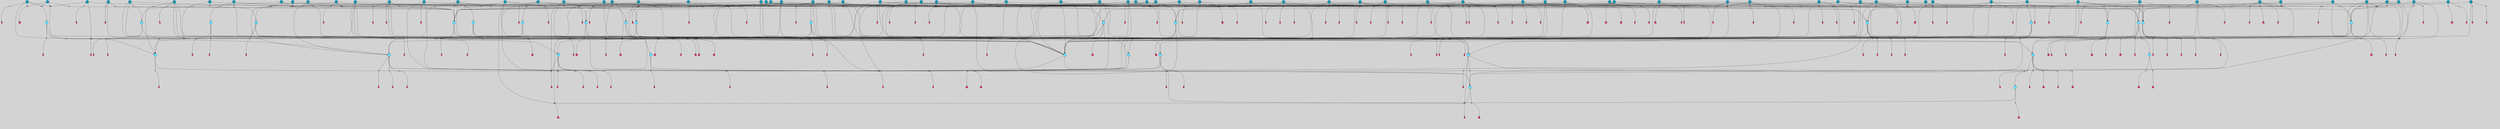 // File exported with GEGELATI v1.3.1
// On the 2024-04-08 17:41:05
// With the File::TPGGraphDotExporter
digraph{
	graph[pad = "0.212, 0.055" bgcolor = lightgray]
	node[shape=circle style = filled label = ""]
		T3 [fillcolor="#66ddff"]
		T7 [fillcolor="#66ddff"]
		T9 [fillcolor="#66ddff"]
		T11 [fillcolor="#66ddff"]
		T24 [fillcolor="#66ddff"]
		T27 [fillcolor="#66ddff"]
		T54 [fillcolor="#66ddff"]
		T59 [fillcolor="#66ddff"]
		T95 [fillcolor="#66ddff"]
		T111 [fillcolor="#66ddff"]
		T129 [fillcolor="#66ddff"]
		T159 [fillcolor="#66ddff"]
		T176 [fillcolor="#66ddff"]
		T195 [fillcolor="#66ddff"]
		T212 [fillcolor="#66ddff"]
		T213 [fillcolor="#66ddff"]
		T229 [fillcolor="#66ddff"]
		T240 [fillcolor="#66ddff"]
		T242 [fillcolor="#66ddff"]
		T278 [fillcolor="#1199bb"]
		T284 [fillcolor="#1199bb"]
		T315 [fillcolor="#1199bb"]
		T321 [fillcolor="#66ddff"]
		T322 [fillcolor="#66ddff"]
		T323 [fillcolor="#66ddff"]
		T324 [fillcolor="#66ddff"]
		T325 [fillcolor="#66ddff"]
		T326 [fillcolor="#66ddff"]
		T327 [fillcolor="#66ddff"]
		T328 [fillcolor="#1199bb"]
		T330 [fillcolor="#1199bb"]
		T352 [fillcolor="#1199bb"]
		T353 [fillcolor="#66ddff"]
		T394 [fillcolor="#66ddff"]
		T395 [fillcolor="#1199bb"]
		T403 [fillcolor="#1199bb"]
		T415 [fillcolor="#1199bb"]
		T416 [fillcolor="#1199bb"]
		T421 [fillcolor="#1199bb"]
		T426 [fillcolor="#1199bb"]
		T273 [fillcolor="#1199bb"]
		T430 [fillcolor="#1199bb"]
		T434 [fillcolor="#1199bb"]
		T435 [fillcolor="#1199bb"]
		T437 [fillcolor="#66ddff"]
		T440 [fillcolor="#1199bb"]
		T441 [fillcolor="#1199bb"]
		T442 [fillcolor="#1199bb"]
		T445 [fillcolor="#1199bb"]
		T448 [fillcolor="#1199bb"]
		T450 [fillcolor="#1199bb"]
		T451 [fillcolor="#1199bb"]
		T453 [fillcolor="#1199bb"]
		T458 [fillcolor="#1199bb"]
		T459 [fillcolor="#1199bb"]
		T460 [fillcolor="#1199bb"]
		T304 [fillcolor="#1199bb"]
		T463 [fillcolor="#1199bb"]
		T464 [fillcolor="#1199bb"]
		T465 [fillcolor="#1199bb"]
		T466 [fillcolor="#1199bb"]
		T469 [fillcolor="#1199bb"]
		T470 [fillcolor="#1199bb"]
		T485 [fillcolor="#1199bb"]
		T486 [fillcolor="#1199bb"]
		T491 [fillcolor="#1199bb"]
		T500 [fillcolor="#1199bb"]
		T501 [fillcolor="#1199bb"]
		T507 [fillcolor="#66ddff"]
		T509 [fillcolor="#1199bb"]
		T510 [fillcolor="#1199bb"]
		T514 [fillcolor="#1199bb"]
		T518 [fillcolor="#1199bb"]
		T519 [fillcolor="#1199bb"]
		T529 [fillcolor="#1199bb"]
		T530 [fillcolor="#1199bb"]
		T531 [fillcolor="#1199bb"]
		T532 [fillcolor="#1199bb"]
		T540 [fillcolor="#1199bb"]
		T542 [fillcolor="#1199bb"]
		T544 [fillcolor="#1199bb"]
		T550 [fillcolor="#1199bb"]
		T551 [fillcolor="#1199bb"]
		T552 [fillcolor="#1199bb"]
		T553 [fillcolor="#1199bb"]
		T555 [fillcolor="#1199bb"]
		T556 [fillcolor="#1199bb"]
		T557 [fillcolor="#1199bb"]
		T561 [fillcolor="#1199bb"]
		T564 [fillcolor="#1199bb"]
		T565 [fillcolor="#1199bb"]
		T577 [fillcolor="#1199bb"]
		T578 [fillcolor="#1199bb"]
		T581 [fillcolor="#1199bb"]
		T582 [fillcolor="#1199bb"]
		T583 [fillcolor="#1199bb"]
		T584 [fillcolor="#1199bb"]
		T585 [fillcolor="#1199bb"]
		T587 [fillcolor="#1199bb"]
		T589 [fillcolor="#1199bb"]
		T590 [fillcolor="#1199bb"]
		T591 [fillcolor="#66ddff"]
		T594 [fillcolor="#1199bb"]
		T595 [fillcolor="#1199bb"]
		T596 [fillcolor="#1199bb"]
		T597 [fillcolor="#1199bb"]
		T598 [fillcolor="#1199bb"]
		T599 [fillcolor="#1199bb"]
		T600 [fillcolor="#1199bb"]
		T601 [fillcolor="#1199bb"]
		T602 [fillcolor="#1199bb"]
		P6414 [fillcolor="#cccccc" shape=point] //6|
		I6414 [shape=box style=invis label="6|1&2|6#1|7&#92;n10|7&2|0#1|5&#92;n9|4&0|1#2|2&#92;n8|6&0|0#1|0&#92;n"]
		P6414 -> I6414[style=invis]
		A4661 [fillcolor="#ff3366" shape=box margin=0.03 width=0 height=0 label="3"]
		T3 -> P6414 -> A4661
		P6415 [fillcolor="#cccccc" shape=point] //3|
		I6415 [shape=box style=invis label="7|6&2|4#0|2&#92;n10|3&2|7#1|4&#92;n11|6&0|4#0|1&#92;n7|1&0|0#2|6&#92;n7|6&0|3#2|6&#92;n4|0&2|6#0|1&#92;n4|4&2|5#0|2&#92;n4|6&0|4#2|7&#92;n10|0&2|3#1|5&#92;n2|6&0|5#0|2&#92;n1|0&2|3#0|7&#92;n1|6&2|0#0|5&#92;n6|2&0|1#0|7&#92;n9|2&0|3#2|7&#92;n5|3&0|6#0|6&#92;n1|7&2|5#2|3&#92;n8|1&2|7#0|6&#92;n1|0&2|5#2|1&#92;n7|1&2|2#2|5&#92;n7|4&2|6#0|3&#92;n"]
		P6415 -> I6415[style=invis]
		A4662 [fillcolor="#ff3366" shape=box margin=0.03 width=0 height=0 label="4"]
		T3 -> P6415 -> A4662
		P6416 [fillcolor="#cccccc" shape=point] //-3|
		I6416 [shape=box style=invis label="1|6&2|7#0|7&#92;n10|2&0|7#1|3&#92;n9|6&2|7#2|2&#92;n5|3&0|7#0|7&#92;n1|6&2|3#0|0&#92;n2|3&2|3#2|2&#92;n5|1&2|6#0|6&#92;n"]
		P6416 -> I6416[style=invis]
		A4663 [fillcolor="#ff3366" shape=box margin=0.03 width=0 height=0 label="7"]
		T7 -> P6416 -> A4663
		P6417 [fillcolor="#cccccc" shape=point] //5|
		I6417 [shape=box style=invis label="0|5&2|3#0|1&#92;n0|6&2|1#2|4&#92;n6|2&2|6#0|7&#92;n7|4&0|3#0|1&#92;n5|4&0|7#1|6&#92;n9|1&0|5#2|2&#92;n6|3&2|3#1|7&#92;n11|7&2|4#1|6&#92;n2|5&0|1#0|0&#92;n4|7&0|0#0|2&#92;n6|2&0|6#0|0&#92;n2|1&2|6#2|4&#92;n10|0&2|0#1|0&#92;n6|6&2|4#0|6&#92;n"]
		P6417 -> I6417[style=invis]
		A4664 [fillcolor="#ff3366" shape=box margin=0.03 width=0 height=0 label="8"]
		T7 -> P6417 -> A4664
		P6418 [fillcolor="#cccccc" shape=point] //-6|
		I6418 [shape=box style=invis label="11|1&0|7#2|0&#92;n10|4&0|1#1|0&#92;n4|3&2|4#2|1&#92;n0|5&2|0#0|0&#92;n6|1&0|0#0|3&#92;n8|2&2|0#0|4&#92;n11|4&2|0#1|6&#92;n7|0&2|6#2|3&#92;n5|3&2|6#2|0&#92;n2|0&2|0#0|4&#92;n"]
		P6418 -> I6418[style=invis]
		A4665 [fillcolor="#ff3366" shape=box margin=0.03 width=0 height=0 label="9"]
		T9 -> P6418 -> A4665
		P6419 [fillcolor="#cccccc" shape=point] //2|
		I6419 [shape=box style=invis label="6|3&2|7#1|4&#92;n8|6&0|0#2|5&#92;n2|1&0|2#0|3&#92;n8|7&0|6#0|4&#92;n2|1&2|0#0|1&#92;n0|0&2|2#2|3&#92;n6|6&0|7#2|1&#92;n6|1&0|7#2|6&#92;n5|4&2|7#0|4&#92;n0|3&0|4#2|0&#92;n11|0&2|0#2|5&#92;n4|5&2|5#2|4&#92;n5|7&0|6#0|4&#92;n9|7&2|5#0|3&#92;n5|4&2|1#0|3&#92;n5|3&0|1#1|7&#92;n0|4&0|3#2|5&#92;n"]
		P6419 -> I6419[style=invis]
		A4666 [fillcolor="#ff3366" shape=box margin=0.03 width=0 height=0 label="10"]
		T9 -> P6419 -> A4666
		P6420 [fillcolor="#cccccc" shape=point] //6|
		I6420 [shape=box style=invis label="3|0&2|7#2|2&#92;n3|2&0|4#2|5&#92;n5|1&0|2#1|0&#92;n8|7&0|1#2|0&#92;n8|5&0|3#0|6&#92;n0|2&0|2#2|3&#92;n1|5&2|5#0|5&#92;n5|6&0|6#0|7&#92;n6|7&0|0#2|6&#92;n1|2&2|3#0|0&#92;n7|7&2|3#0|4&#92;n0|7&2|7#0|6&#92;n1|0&2|2#2|7&#92;n4|4&0|1#0|0&#92;n"]
		P6420 -> I6420[style=invis]
		A4667 [fillcolor="#ff3366" shape=box margin=0.03 width=0 height=0 label="11"]
		T11 -> P6420 -> A4667
		P6421 [fillcolor="#cccccc" shape=point] //-4|
		I6421 [shape=box style=invis label="4|1&0|4#2|6&#92;n1|2&2|2#2|0&#92;n1|2&2|0#0|6&#92;n8|4&2|3#2|5&#92;n5|5&2|1#1|0&#92;n"]
		P6421 -> I6421[style=invis]
		A4668 [fillcolor="#ff3366" shape=box margin=0.03 width=0 height=0 label="12"]
		T11 -> P6421 -> A4668
		P6422 [fillcolor="#cccccc" shape=point] //1|
		I6422 [shape=box style=invis label="5|1&0|6#2|7&#92;n2|4&0|4#2|2&#92;n0|6&0|5#0|4&#92;n10|6&2|5#1|6&#92;n9|3&0|1#1|7&#92;n10|3&2|2#1|0&#92;n5|0&0|0#2|1&#92;n11|3&2|3#1|5&#92;n10|3&0|1#1|0&#92;n2|4&0|1#0|1&#92;n0|2&0|3#2|4&#92;n9|2&2|1#2|5&#92;n11|7&2|6#2|6&#92;n"]
		P6422 -> I6422[style=invis]
		T24 -> P6422 -> T7
		P6423 [fillcolor="#cccccc" shape=point] //5|
		I6423 [shape=box style=invis label="3|0&2|0#0|1&#92;n3|0&0|7#0|1&#92;n5|3&0|2#2|6&#92;n4|4&2|4#2|6&#92;n11|2&0|7#1|6&#92;n2|7&2|2#2|5&#92;n9|3&2|6#2|7&#92;n7|7&0|0#0|4&#92;n6|1&2|4#2|3&#92;n5|4&2|0#1|6&#92;n1|3&0|7#0|4&#92;n"]
		P6423 -> I6423[style=invis]
		A4669 [fillcolor="#ff3366" shape=box margin=0.03 width=0 height=0 label="7"]
		T24 -> P6423 -> A4669
		P6424 [fillcolor="#cccccc" shape=point] //-2|
		I6424 [shape=box style=invis label="4|1&0|4#0|3&#92;n4|2&0|5#2|0&#92;n5|5&2|6#0|5&#92;n1|4&0|1#0|2&#92;n6|3&2|7#1|5&#92;n0|4&2|0#0|3&#92;n8|5&2|5#1|2&#92;n10|7&2|7#1|1&#92;n3|4&0|0#2|1&#92;n3|6&2|5#2|5&#92;n8|3&0|1#0|7&#92;n10|0&2|7#1|3&#92;n4|1&2|4#0|1&#92;n9|3&2|0#0|4&#92;n3|6&2|0#0|4&#92;n1|2&0|6#2|1&#92;n4|0&2|1#2|2&#92;n"]
		P6424 -> I6424[style=invis]
		A4670 [fillcolor="#ff3366" shape=box margin=0.03 width=0 height=0 label="14"]
		T24 -> P6424 -> A4670
		P6425 [fillcolor="#cccccc" shape=point] //2|
		I6425 [shape=box style=invis label="9|1&2|3#0|1&#92;n5|2&2|0#2|4&#92;n3|6&2|5#2|7&#92;n7|0&2|5#0|4&#92;n1|2&0|3#0|5&#92;n7|3&2|7#0|0&#92;n"]
		P6425 -> I6425[style=invis]
		A4671 [fillcolor="#ff3366" shape=box margin=0.03 width=0 height=0 label="2"]
		T27 -> P6425 -> A4671
		P6426 [fillcolor="#cccccc" shape=point] //-6|
		I6426 [shape=box style=invis label="7|5&0|4#0|4&#92;n11|0&2|5#2|1&#92;n"]
		P6426 -> I6426[style=invis]
		A4672 [fillcolor="#ff3366" shape=box margin=0.03 width=0 height=0 label="3"]
		T27 -> P6426 -> A4672
		T27 -> P6415
		P6427 [fillcolor="#cccccc" shape=point] //0|
		I6427 [shape=box style=invis label="2|5&0|1#0|6&#92;n6|1&2|2#2|7&#92;n8|0&0|3#1|4&#92;n4|3&2|5#2|4&#92;n8|1&2|4#0|0&#92;n6|6&0|1#2|6&#92;n11|7&2|4#2|5&#92;n6|2&2|4#0|2&#92;n8|5&2|4#2|4&#92;n2|1&2|1#2|2&#92;n2|7&2|5#2|6&#92;n9|7&0|5#0|4&#92;n1|2&0|5#2|6&#92;n4|2&2|3#2|7&#92;n3|3&2|1#0|2&#92;n"]
		P6427 -> I6427[style=invis]
		A4673 [fillcolor="#ff3366" shape=box margin=0.03 width=0 height=0 label="5"]
		T27 -> P6427 -> A4673
		P6428 [fillcolor="#cccccc" shape=point] //0|
		I6428 [shape=box style=invis label="4|0&0|3#2|7&#92;n10|2&0|3#1|7&#92;n3|5&0|2#0|3&#92;n4|5&0|0#2|1&#92;n10|7&2|0#1|2&#92;n5|3&2|3#1|6&#92;n9|5&2|0#0|4&#92;n5|4&2|7#0|2&#92;n10|3&2|7#1|4&#92;n7|2&0|1#2|6&#92;n8|6&0|5#0|5&#92;n8|7&2|3#0|5&#92;n2|6&2|4#0|0&#92;n"]
		P6428 -> I6428[style=invis]
		A4674 [fillcolor="#ff3366" shape=box margin=0.03 width=0 height=0 label="5"]
		T27 -> P6428 -> A4674
		P6429 [fillcolor="#cccccc" shape=point] //8|
		I6429 [shape=box style=invis label="9|0&0|1#2|0&#92;n10|1&2|5#1|4&#92;n8|2&2|6#0|4&#92;n2|4&2|5#2|3&#92;n4|2&2|2#0|2&#92;n7|5&0|2#0|0&#92;n8|2&2|1#1|3&#92;n8|7&0|7#2|1&#92;n1|1&0|0#0|7&#92;n5|6&2|5#1|0&#92;n6|6&2|5#0|0&#92;n11|4&0|3#2|6&#92;n4|2&2|4#0|7&#92;n5|6&0|1#2|0&#92;n11|3&0|2#0|7&#92;n"]
		P6429 -> I6429[style=invis]
		A4675 [fillcolor="#ff3366" shape=box margin=0.03 width=0 height=0 label="6"]
		T54 -> P6429 -> A4675
		T54 -> P6423
		P6430 [fillcolor="#cccccc" shape=point] //-10|
		I6430 [shape=box style=invis label="3|6&0|0#0|4&#92;n4|1&2|4#0|1&#92;n5|1&0|1#0|4&#92;n5|5&2|6#0|5&#92;n6|5&0|6#0|3&#92;n11|1&2|0#0|1&#92;n0|7&2|0#0|3&#92;n1|2&0|6#0|1&#92;n8|0&0|4#2|0&#92;n0|4&0|7#2|7&#92;n7|0&2|7#1|3&#92;n3|1&0|5#2|5&#92;n5|1&0|4#0|3&#92;n2|2&0|2#0|0&#92;n8|3&0|1#0|7&#92;n3|0&0|3#0|5&#92;n7|2&0|5#2|0&#92;n6|3&2|7#1|5&#92;n4|7&2|7#2|1&#92;n"]
		P6430 -> I6430[style=invis]
		A4676 [fillcolor="#ff3366" shape=box margin=0.03 width=0 height=0 label="14"]
		T54 -> P6430 -> A4676
		T54 -> P6417
		P6431 [fillcolor="#cccccc" shape=point] //8|
		I6431 [shape=box style=invis label="9|0&0|1#2|0&#92;n10|1&2|5#1|4&#92;n8|2&2|6#0|4&#92;n4|5&0|3#0|1&#92;n2|4&2|5#2|3&#92;n4|2&2|2#0|2&#92;n7|5&0|2#0|0&#92;n8|2&2|1#1|3&#92;n8|7&0|7#2|1&#92;n1|1&0|0#0|7&#92;n5|6&2|5#1|0&#92;n6|3&2|5#0|0&#92;n11|4&0|3#2|6&#92;n1|2&2|4#0|7&#92;n5|6&0|1#2|0&#92;n11|3&0|2#0|7&#92;n"]
		P6431 -> I6431[style=invis]
		A4677 [fillcolor="#ff3366" shape=box margin=0.03 width=0 height=0 label="6"]
		T59 -> P6431 -> A4677
		T59 -> P6423
		T59 -> P6418
		T59 -> P6423
		P6432 [fillcolor="#cccccc" shape=point] //4|
		I6432 [shape=box style=invis label="4|3&0|6#0|3&#92;n5|7&2|3#2|2&#92;n5|6&0|7#1|2&#92;n1|4&2|6#0|3&#92;n8|4&2|1#2|5&#92;n9|5&2|4#1|4&#92;n2|4&0|5#0|7&#92;n10|0&0|6#1|3&#92;n3|0&0|6#0|2&#92;n2|7&2|7#2|6&#92;n5|2&0|5#1|5&#92;n10|4&2|5#1|7&#92;n4|0&0|4#2|4&#92;n11|1&0|4#2|6&#92;n10|6&2|0#1|4&#92;n9|7&0|3#1|4&#92;n4|5&2|7#0|6&#92;n11|5&2|6#2|3&#92;n0|3&0|5#0|1&#92;n"]
		P6432 -> I6432[style=invis]
		A4678 [fillcolor="#ff3366" shape=box margin=0.03 width=0 height=0 label="13"]
		T95 -> P6432 -> A4678
		P6433 [fillcolor="#cccccc" shape=point] //8|
		I6433 [shape=box style=invis label="9|7&0|5#2|5&#92;n3|3&2|3#0|2&#92;n9|5&2|2#1|0&#92;n2|3&0|6#0|3&#92;n4|4&2|5#2|7&#92;n11|3&2|0#1|5&#92;n6|6&2|1#2|2&#92;n4|6&0|1#2|2&#92;n2|5&2|7#2|2&#92;n7|7&2|2#2|3&#92;n6|5&0|3#2|6&#92;n6|7&0|6#0|2&#92;n"]
		P6433 -> I6433[style=invis]
		A4679 [fillcolor="#ff3366" shape=box margin=0.03 width=0 height=0 label="14"]
		T95 -> P6433 -> A4679
		P6434 [fillcolor="#cccccc" shape=point] //2|
		I6434 [shape=box style=invis label="4|1&0|4#2|6&#92;n5|5&2|1#1|0&#92;n1|0&2|0#0|6&#92;n8|4&2|3#2|5&#92;n"]
		P6434 -> I6434[style=invis]
		T95 -> P6434 -> T11
		P6435 [fillcolor="#cccccc" shape=point] //-9|
		I6435 [shape=box style=invis label="2|0&2|0#2|1&#92;n4|4&2|4#2|6&#92;n9|1&0|3#1|7&#92;n5|3&0|2#2|6&#92;n2|7&2|2#2|5&#92;n5|4&2|0#1|6&#92;n3|0&0|7#0|1&#92;n1|3&0|7#0|4&#92;n11|6&2|2#0|7&#92;n7|7&0|0#0|4&#92;n11|0&0|7#1|6&#92;n9|3&2|6#2|7&#92;n"]
		P6435 -> I6435[style=invis]
		A4680 [fillcolor="#ff3366" shape=box margin=0.03 width=0 height=0 label="7"]
		T95 -> P6435 -> A4680
		P6436 [fillcolor="#cccccc" shape=point] //-8|
		I6436 [shape=box style=invis label="7|5&0|4#2|4&#92;n"]
		P6436 -> I6436[style=invis]
		A4681 [fillcolor="#ff3366" shape=box margin=0.03 width=0 height=0 label="3"]
		T95 -> P6436 -> A4681
		P6437 [fillcolor="#cccccc" shape=point] //-5|
		I6437 [shape=box style=invis label="0|0&2|3#0|2&#92;n10|5&0|6#1|3&#92;n7|3&0|6#2|3&#92;n3|4&0|6#0|6&#92;n10|5&0|2#1|1&#92;n5|0&0|1#0|3&#92;n6|6&2|5#1|5&#92;n7|4&0|2#1|7&#92;n5|7&0|1#2|5&#92;n1|5&0|0#0|3&#92;n7|5&2|1#2|6&#92;n9|0&0|2#0|0&#92;n4|0&2|4#0|0&#92;n4|6&0|0#2|3&#92;n3|1&0|6#2|5&#92;n7|7&2|1#2|3&#92;n9|4&2|2#0|6&#92;n"]
		P6437 -> I6437[style=invis]
		T111 -> P6437 -> T9
		P6438 [fillcolor="#cccccc" shape=point] //7|
		I6438 [shape=box style=invis label="7|4&2|1#2|0&#92;n4|1&2|4#2|3&#92;n5|0&2|0#2|2&#92;n6|1&2|4#2|6&#92;n"]
		P6438 -> I6438[style=invis]
		A4682 [fillcolor="#ff3366" shape=box margin=0.03 width=0 height=0 label="9"]
		T111 -> P6438 -> A4682
		P6439 [fillcolor="#cccccc" shape=point] //2|
		I6439 [shape=box style=invis label="3|0&2|0#0|1&#92;n11|2&0|7#1|6&#92;n8|7&2|4#0|5&#92;n5|3&0|2#2|6&#92;n4|4&2|4#2|6&#92;n3|0&0|7#0|1&#92;n2|7&2|2#2|5&#92;n9|3&2|6#2|7&#92;n7|7&0|0#0|4&#92;n6|1&2|4#1|3&#92;n5|4&2|0#1|6&#92;n1|3&0|7#0|4&#92;n"]
		P6439 -> I6439[style=invis]
		A4683 [fillcolor="#ff3366" shape=box margin=0.03 width=0 height=0 label="7"]
		T111 -> P6439 -> A4683
		T111 -> P6418
		T129 -> P6429
		T129 -> P6423
		P6440 [fillcolor="#cccccc" shape=point] //10|
		I6440 [shape=box style=invis label="4|5&2|7#2|1&#92;n1|7&2|3#0|6&#92;n3|5&2|2#0|3&#92;n10|3&0|7#1|4&#92;n7|1&0|4#2|6&#92;n10|2&0|3#1|7&#92;n9|5&2|0#0|4&#92;n4|0&0|3#2|7&#92;n11|4&2|6#1|2&#92;n5|4&2|7#0|2&#92;n2|6&2|4#0|0&#92;n6|5&0|7#2|1&#92;n5|3&2|3#1|6&#92;n10|7&2|0#1|2&#92;n"]
		P6440 -> I6440[style=invis]
		A4684 [fillcolor="#ff3366" shape=box margin=0.03 width=0 height=0 label="5"]
		T129 -> P6440 -> A4684
		P6441 [fillcolor="#cccccc" shape=point] //5|
		I6441 [shape=box style=invis label="9|4&2|3#1|3&#92;n0|4&2|4#0|5&#92;n6|1&2|6#2|5&#92;n4|0&0|5#2|0&#92;n"]
		P6441 -> I6441[style=invis]
		A4685 [fillcolor="#ff3366" shape=box margin=0.03 width=0 height=0 label="7"]
		T129 -> P6441 -> A4685
		P6442 [fillcolor="#cccccc" shape=point] //6|
		I6442 [shape=box style=invis label="9|4&2|7#0|6&#92;n8|4&0|1#1|0&#92;n1|3&0|0#2|1&#92;n2|4&0|6#2|2&#92;n5|1&2|5#0|7&#92;n3|0&0|3#2|6&#92;n2|2&2|6#0|2&#92;n8|4&0|4#2|2&#92;n5|1&2|4#0|3&#92;n9|4&0|6#0|6&#92;n5|0&2|2#1|5&#92;n11|7&0|0#1|1&#92;n0|4&0|3#0|3&#92;n7|7&2|4#2|5&#92;n1|5&0|1#2|1&#92;n"]
		P6442 -> I6442[style=invis]
		A4686 [fillcolor="#ff3366" shape=box margin=0.03 width=0 height=0 label="1"]
		T129 -> P6442 -> A4686
		P6443 [fillcolor="#cccccc" shape=point] //7|
		I6443 [shape=box style=invis label="7|0&2|1#2|0&#92;n9|7&2|1#1|7&#92;n8|2&0|1#1|0&#92;n6|6&0|2#1|1&#92;n2|2&0|5#0|0&#92;n5|7&0|0#2|1&#92;n5|1&2|5#1|5&#92;n4|7&2|4#2|3&#92;n10|5&2|2#1|5&#92;n1|3&2|2#2|0&#92;n10|2&2|6#1|5&#92;n"]
		P6443 -> I6443[style=invis]
		A4687 [fillcolor="#ff3366" shape=box margin=0.03 width=0 height=0 label="1"]
		T159 -> P6443 -> A4687
		P6444 [fillcolor="#cccccc" shape=point] //7|
		I6444 [shape=box style=invis label="7|4&2|7#0|4&#92;n4|6&0|1#2|5&#92;n2|1&2|3#0|0&#92;n4|3&2|0#0|1&#92;n0|0&2|7#2|7&#92;n7|7&0|5#2|3&#92;n5|0&2|1#2|2&#92;n10|0&0|4#1|2&#92;n4|4&0|7#0|0&#92;n6|7&0|2#0|1&#92;n1|4&2|5#0|4&#92;n"]
		P6444 -> I6444[style=invis]
		A4688 [fillcolor="#ff3366" shape=box margin=0.03 width=0 height=0 label="0"]
		T159 -> P6444 -> A4688
		P6445 [fillcolor="#cccccc" shape=point] //5|
		I6445 [shape=box style=invis label="0|5&2|3#0|1&#92;n0|6&2|1#2|4&#92;n6|2&2|6#0|7&#92;n9|0&2|7#1|1&#92;n7|4&0|3#0|1&#92;n11|7&2|4#1|6&#92;n9|1&0|5#2|2&#92;n5|4&0|7#1|6&#92;n2|5&0|1#0|0&#92;n4|7&0|0#0|2&#92;n6|2&0|6#0|0&#92;n2|1&2|6#2|4&#92;n10|0&0|0#1|0&#92;n6|6&2|4#0|6&#92;n"]
		P6445 -> I6445[style=invis]
		T159 -> P6445 -> T129
		P6446 [fillcolor="#cccccc" shape=point] //3|
		I6446 [shape=box style=invis label="4|7&0|7#2|7&#92;n11|5&2|6#0|2&#92;n5|5&2|6#2|0&#92;n3|2&0|6#0|3&#92;n10|2&2|5#1|5&#92;n9|4&2|3#1|5&#92;n2|5&2|7#2|4&#92;n11|3&2|5#1|0&#92;n7|0&0|7#2|1&#92;n1|2&0|5#0|1&#92;n"]
		P6446 -> I6446[style=invis]
		A4689 [fillcolor="#ff3366" shape=box margin=0.03 width=0 height=0 label="5"]
		T176 -> P6446 -> A4689
		P6447 [fillcolor="#cccccc" shape=point] //2|
		I6447 [shape=box style=invis label="7|1&0|6#0|1&#92;n5|2&2|5#1|6&#92;n10|1&2|1#1|1&#92;n4|7&0|4#2|2&#92;n11|7&0|4#2|7&#92;n5|0&0|5#1|7&#92;n8|2&0|5#2|4&#92;n10|0&2|6#1|6&#92;n5|1&0|1#2|3&#92;n1|6&2|0#0|1&#92;n9|6&2|2#1|4&#92;n3|4&2|3#0|0&#92;n10|1&0|1#1|0&#92;n2|2&0|1#2|1&#92;n3|1&2|7#0|3&#92;n"]
		P6447 -> I6447[style=invis]
		A4690 [fillcolor="#ff3366" shape=box margin=0.03 width=0 height=0 label="10"]
		T176 -> P6447 -> A4690
		P6448 [fillcolor="#cccccc" shape=point] //-1|
		I6448 [shape=box style=invis label="1|7&2|1#0|6&#92;n8|1&2|3#0|5&#92;n10|6&2|7#1|0&#92;n1|7&2|5#0|2&#92;n0|3&0|3#2|2&#92;n3|5&0|1#0|0&#92;n3|5&0|2#0|3&#92;n1|5&2|0#0|4&#92;n5|7&2|2#2|5&#92;n4|0&2|3#0|3&#92;n"]
		P6448 -> I6448[style=invis]
		T176 -> P6448 -> T3
		P6449 [fillcolor="#cccccc" shape=point] //-3|
		I6449 [shape=box style=invis label="6|3&2|4#1|4&#92;n5|3&0|1#1|7&#92;n2|1&0|2#2|3&#92;n8|7&0|6#0|4&#92;n2|1&2|0#0|1&#92;n0|0&2|2#2|3&#92;n6|1&0|7#2|6&#92;n5|7&0|2#0|4&#92;n0|3&0|4#2|0&#92;n11|0&2|0#2|5&#92;n6|0&2|0#1|4&#92;n8|6&0|2#2|5&#92;n5|4&2|1#0|3&#92;n9|7&2|5#0|3&#92;n5|4&2|7#0|4&#92;n"]
		P6449 -> I6449[style=invis]
		A4691 [fillcolor="#ff3366" shape=box margin=0.03 width=0 height=0 label="10"]
		T176 -> P6449 -> A4691
		P6450 [fillcolor="#cccccc" shape=point] //4|
		I6450 [shape=box style=invis label="7|1&0|6#0|1&#92;n5|2&2|5#1|6&#92;n10|1&2|1#1|1&#92;n9|6&2|2#1|4&#92;n4|7&0|4#2|2&#92;n9|6&0|4#1|1&#92;n10|0&2|6#1|6&#92;n5|1&0|1#2|3&#92;n1|6&2|0#0|1&#92;n8|2&0|5#2|4&#92;n3|4&2|3#0|0&#92;n10|1&0|5#1|0&#92;n2|2&0|1#2|1&#92;n3|1&2|7#0|3&#92;n"]
		P6450 -> I6450[style=invis]
		A4692 [fillcolor="#ff3366" shape=box margin=0.03 width=0 height=0 label="10"]
		T176 -> P6450 -> A4692
		P6451 [fillcolor="#cccccc" shape=point] //5|
		I6451 [shape=box style=invis label="3|0&2|0#2|1&#92;n3|0&0|7#0|1&#92;n5|3&0|2#2|6&#92;n4|4&2|4#2|6&#92;n5|4&2|0#1|6&#92;n2|7&2|2#2|5&#92;n1|3&0|7#0|4&#92;n11|6&2|2#0|7&#92;n7|7&0|0#0|4&#92;n6|1&2|4#2|3&#92;n11|0&0|7#1|6&#92;n9|3&2|6#2|7&#92;n"]
		P6451 -> I6451[style=invis]
		A4693 [fillcolor="#ff3366" shape=box margin=0.03 width=0 height=0 label="7"]
		T195 -> P6451 -> A4693
		P6452 [fillcolor="#cccccc" shape=point] //4|
		I6452 [shape=box style=invis label="7|1&0|6#0|1&#92;n6|7&2|7#1|7&#92;n10|1&2|1#1|1&#92;n9|6&2|2#1|4&#92;n4|7&0|4#2|2&#92;n9|6&0|5#1|1&#92;n10|0&2|6#1|6&#92;n5|1&0|1#2|3&#92;n10|1&0|5#1|0&#92;n3|4&2|3#0|0&#92;n8|2&0|5#2|4&#92;n1|6&2|0#0|0&#92;n2|3&0|1#2|6&#92;n5|2&2|2#1|6&#92;n2|2&0|1#2|1&#92;n3|1&2|7#0|3&#92;n6|7&2|3#0|4&#92;n"]
		P6452 -> I6452[style=invis]
		A4694 [fillcolor="#ff3366" shape=box margin=0.03 width=0 height=0 label="10"]
		T195 -> P6452 -> A4694
		P6453 [fillcolor="#cccccc" shape=point] //-4|
		I6453 [shape=box style=invis label="0|4&0|0#2|7&#92;n8|5&2|4#2|4&#92;n4|3&2|5#2|4&#92;n11|7&2|2#2|5&#92;n6|5&2|2#2|7&#92;n3|2&0|7#0|7&#92;n3|3&2|1#0|3&#92;n2|6&0|3#2|5&#92;n0|1&2|6#2|2&#92;n8|2&0|0#1|6&#92;n0|7&0|5#0|4&#92;n9|5&0|3#2|7&#92;n2|7&2|5#2|6&#92;n9|0&2|0#0|1&#92;n1|2&2|4#0|2&#92;n"]
		P6453 -> I6453[style=invis]
		T195 -> P6453 -> T27
		T195 -> P6444
		P6454 [fillcolor="#cccccc" shape=point] //6|
		I6454 [shape=box style=invis label="9|4&2|7#0|6&#92;n8|4&0|1#1|0&#92;n1|3&0|0#2|1&#92;n2|4&0|6#2|2&#92;n5|1&2|5#0|7&#92;n3|0&0|3#2|6&#92;n2|2&2|6#0|2&#92;n8|4&0|4#2|2&#92;n5|1&2|4#0|3&#92;n9|4&0|6#0|6&#92;n5|0&2|2#1|5&#92;n11|7&0|0#1|1&#92;n0|4&0|3#0|3&#92;n7|7&2|4#2|5&#92;n1|5&0|1#2|1&#92;n"]
		P6454 -> I6454[style=invis]
		A4695 [fillcolor="#ff3366" shape=box margin=0.03 width=0 height=0 label="1"]
		T212 -> P6454 -> A4695
		P6455 [fillcolor="#cccccc" shape=point] //5|
		I6455 [shape=box style=invis label="9|4&2|3#1|3&#92;n0|4&2|4#0|5&#92;n6|1&2|6#2|5&#92;n4|0&0|5#2|0&#92;n"]
		P6455 -> I6455[style=invis]
		A4696 [fillcolor="#ff3366" shape=box margin=0.03 width=0 height=0 label="7"]
		T212 -> P6455 -> A4696
		P6456 [fillcolor="#cccccc" shape=point] //5|
		I6456 [shape=box style=invis label="3|0&2|0#0|1&#92;n3|0&0|7#0|1&#92;n5|3&0|2#2|6&#92;n4|4&2|4#2|6&#92;n11|2&0|7#1|6&#92;n2|7&2|2#2|5&#92;n9|3&2|6#2|7&#92;n7|7&0|0#0|4&#92;n6|1&2|4#2|3&#92;n5|4&2|0#1|6&#92;n1|3&0|7#0|4&#92;n"]
		P6456 -> I6456[style=invis]
		A4697 [fillcolor="#ff3366" shape=box margin=0.03 width=0 height=0 label="7"]
		T212 -> P6456 -> A4697
		P6457 [fillcolor="#cccccc" shape=point] //8|
		I6457 [shape=box style=invis label="9|0&0|1#2|0&#92;n10|1&2|5#1|4&#92;n8|2&2|6#0|4&#92;n2|4&2|5#2|3&#92;n4|2&2|2#0|2&#92;n7|5&0|2#0|0&#92;n8|2&2|1#1|3&#92;n8|7&0|7#2|1&#92;n1|1&0|0#0|7&#92;n5|6&2|5#1|0&#92;n6|6&2|5#0|0&#92;n11|4&0|3#2|6&#92;n4|2&2|4#0|7&#92;n5|6&0|1#2|0&#92;n11|3&0|2#0|7&#92;n"]
		P6457 -> I6457[style=invis]
		A4698 [fillcolor="#ff3366" shape=box margin=0.03 width=0 height=0 label="6"]
		T212 -> P6457 -> A4698
		P6458 [fillcolor="#cccccc" shape=point] //10|
		I6458 [shape=box style=invis label="4|5&2|7#2|1&#92;n1|7&2|3#0|6&#92;n3|5&2|2#0|3&#92;n10|3&0|7#1|4&#92;n7|1&0|4#2|6&#92;n10|2&0|3#1|7&#92;n9|5&2|0#0|4&#92;n4|0&0|3#2|7&#92;n11|4&2|6#1|2&#92;n5|4&2|7#0|2&#92;n2|6&2|4#0|0&#92;n6|5&0|7#2|1&#92;n5|3&2|3#1|6&#92;n10|7&2|0#1|2&#92;n"]
		P6458 -> I6458[style=invis]
		A4699 [fillcolor="#ff3366" shape=box margin=0.03 width=0 height=0 label="5"]
		T212 -> P6458 -> A4699
		P6459 [fillcolor="#cccccc" shape=point] //6|
		I6459 [shape=box style=invis label="9|4&2|7#0|6&#92;n8|4&0|1#1|0&#92;n1|3&0|0#2|1&#92;n2|4&0|6#2|2&#92;n5|1&2|5#0|7&#92;n3|0&0|3#2|6&#92;n2|2&2|6#0|2&#92;n8|4&0|4#2|2&#92;n5|1&2|4#0|3&#92;n9|4&0|6#0|6&#92;n5|0&2|2#1|5&#92;n11|7&0|0#1|1&#92;n0|4&0|3#0|3&#92;n7|7&2|4#2|5&#92;n1|5&0|1#2|1&#92;n"]
		P6459 -> I6459[style=invis]
		A4700 [fillcolor="#ff3366" shape=box margin=0.03 width=0 height=0 label="1"]
		T213 -> P6459 -> A4700
		P6460 [fillcolor="#cccccc" shape=point] //5|
		I6460 [shape=box style=invis label="9|4&2|3#1|3&#92;n0|4&2|4#0|5&#92;n6|1&2|6#2|5&#92;n4|0&0|5#2|0&#92;n"]
		P6460 -> I6460[style=invis]
		A4701 [fillcolor="#ff3366" shape=box margin=0.03 width=0 height=0 label="7"]
		T213 -> P6460 -> A4701
		P6461 [fillcolor="#cccccc" shape=point] //8|
		I6461 [shape=box style=invis label="9|0&0|1#2|0&#92;n10|1&2|5#1|4&#92;n8|2&2|6#0|4&#92;n2|4&2|5#2|3&#92;n4|2&2|2#0|2&#92;n7|5&0|2#0|0&#92;n8|2&2|1#1|3&#92;n8|7&0|7#2|1&#92;n1|1&0|0#0|7&#92;n5|6&2|5#1|0&#92;n6|6&2|5#0|0&#92;n11|4&0|3#2|6&#92;n4|2&2|4#0|7&#92;n5|6&0|1#2|0&#92;n11|3&0|2#0|7&#92;n"]
		P6461 -> I6461[style=invis]
		A4702 [fillcolor="#ff3366" shape=box margin=0.03 width=0 height=0 label="6"]
		T213 -> P6461 -> A4702
		P6462 [fillcolor="#cccccc" shape=point] //10|
		I6462 [shape=box style=invis label="4|5&2|7#2|1&#92;n1|7&2|3#0|6&#92;n3|5&2|2#0|3&#92;n10|3&0|7#1|4&#92;n7|1&0|4#2|6&#92;n10|2&0|3#1|7&#92;n9|5&2|0#0|4&#92;n4|0&0|3#2|7&#92;n11|4&2|6#1|2&#92;n5|4&2|7#0|2&#92;n2|6&2|4#0|0&#92;n6|5&0|7#2|1&#92;n5|3&2|3#1|6&#92;n10|7&2|0#1|2&#92;n"]
		P6462 -> I6462[style=invis]
		A4703 [fillcolor="#ff3366" shape=box margin=0.03 width=0 height=0 label="5"]
		T213 -> P6462 -> A4703
		P6463 [fillcolor="#cccccc" shape=point] //5|
		I6463 [shape=box style=invis label="3|0&2|0#0|1&#92;n3|0&0|7#0|1&#92;n5|3&0|2#2|6&#92;n4|4&2|4#2|6&#92;n11|2&0|7#1|6&#92;n2|7&2|2#2|5&#92;n9|3&2|6#2|7&#92;n7|7&0|0#0|4&#92;n6|1&2|4#2|3&#92;n5|4&2|0#1|6&#92;n1|3&0|7#0|4&#92;n"]
		P6463 -> I6463[style=invis]
		A4704 [fillcolor="#ff3366" shape=box margin=0.03 width=0 height=0 label="7"]
		T213 -> P6463 -> A4704
		P6464 [fillcolor="#cccccc" shape=point] //-2|
		I6464 [shape=box style=invis label="5|2&2|0#2|4&#92;n9|1&2|3#0|1&#92;n3|6&2|5#2|7&#92;n7|0&2|1#0|4&#92;n1|2&0|3#0|5&#92;n7|3&2|7#0|0&#92;n"]
		P6464 -> I6464[style=invis]
		A4705 [fillcolor="#ff3366" shape=box margin=0.03 width=0 height=0 label="2"]
		T229 -> P6464 -> A4705
		P6465 [fillcolor="#cccccc" shape=point] //9|
		I6465 [shape=box style=invis label="7|1&2|2#2|5&#92;n1|0&2|5#2|1&#92;n11|6&0|4#0|1&#92;n10|6&0|3#1|6&#92;n7|1&0|0#2|6&#92;n4|0&2|6#0|1&#92;n4|6&0|4#2|7&#92;n10|0&2|3#1|0&#92;n1|0&2|3#0|7&#92;n1|6&2|0#0|5&#92;n6|2&0|1#0|7&#92;n9|2&0|3#2|7&#92;n5|3&0|6#0|6&#92;n3|1&0|3#0|5&#92;n1|7&2|5#2|3&#92;n8|1&2|7#0|6&#92;n10|3&2|0#1|4&#92;n7|6&2|4#0|2&#92;n7|4&2|6#0|3&#92;n"]
		P6465 -> I6465[style=invis]
		T229 -> P6465 -> T7
		P6466 [fillcolor="#cccccc" shape=point] //2|
		I6466 [shape=box style=invis label="8|6&0|2#0|5&#92;n10|5&2|3#1|7&#92;n5|6&0|1#2|5&#92;n11|3&0|0#2|2&#92;n0|3&2|1#0|6&#92;n9|7&2|6#0|1&#92;n4|6&2|7#0|2&#92;n8|0&0|6#2|0&#92;n11|2&0|7#0|1&#92;n3|7&2|4#0|7&#92;n5|1&0|1#0|6&#92;n7|6&2|7#2|4&#92;n6|1&0|3#0|2&#92;n6|6&2|5#1|2&#92;n8|5&0|2#0|0&#92;n0|2&0|3#0|0&#92;n2|5&2|5#2|1&#92;n10|4&0|1#1|0&#92;n4|3&2|5#0|4&#92;n"]
		P6466 -> I6466[style=invis]
		A4706 [fillcolor="#ff3366" shape=box margin=0.03 width=0 height=0 label="11"]
		T229 -> P6466 -> A4706
		P6467 [fillcolor="#cccccc" shape=point] //-7|
		I6467 [shape=box style=invis label="11|2&2|6#1|1&#92;n2|3&0|6#2|3&#92;n10|0&0|2#1|4&#92;n"]
		P6467 -> I6467[style=invis]
		T229 -> P6467 -> T111
		P6468 [fillcolor="#cccccc" shape=point] //-1|
		I6468 [shape=box style=invis label="6|4&0|4#2|4&#92;n4|5&2|5#2|4&#92;n9|7&2|5#0|3&#92;n3|7&2|6#0|6&#92;n8|7&0|6#0|4&#92;n2|1&2|0#0|1&#92;n8|6&0|0#2|5&#92;n2|1&0|2#0|3&#92;n6|1&0|7#2|6&#92;n6|3&0|1#1|6&#92;n5|4&2|7#0|4&#92;n0|7&0|4#2|0&#92;n11|0&2|0#2|5&#92;n3|7&2|0#2|7&#92;n8|3&2|7#1|4&#92;n5|7&0|6#0|4&#92;n0|0&2|3#2|3&#92;n5|4&2|1#0|3&#92;n0|4&0|3#2|5&#92;n"]
		P6468 -> I6468[style=invis]
		A4707 [fillcolor="#ff3366" shape=box margin=0.03 width=0 height=0 label="10"]
		T229 -> P6468 -> A4707
		P6469 [fillcolor="#cccccc" shape=point] //5|
		I6469 [shape=box style=invis label="1|6&2|7#0|7&#92;n9|2&2|7#2|2&#92;n10|2&0|7#1|3&#92;n5|3&0|7#0|7&#92;n7|0&2|7#2|2&#92;n1|6&2|3#0|0&#92;n2|3&2|3#2|2&#92;n"]
		P6469 -> I6469[style=invis]
		A4708 [fillcolor="#ff3366" shape=box margin=0.03 width=0 height=0 label="7"]
		T240 -> P6469 -> A4708
		P6470 [fillcolor="#cccccc" shape=point] //-8|
		I6470 [shape=box style=invis label="7|5&0|2#2|1&#92;n1|0&2|6#0|0&#92;n7|1&2|6#1|1&#92;n8|7&0|3#1|6&#92;n3|7&2|3#2|4&#92;n"]
		P6470 -> I6470[style=invis]
		A4709 [fillcolor="#ff3366" shape=box margin=0.03 width=0 height=0 label="2"]
		T240 -> P6470 -> A4709
		P6471 [fillcolor="#cccccc" shape=point] //-3|
		I6471 [shape=box style=invis label="1|1&2|1#0|1&#92;n1|4&0|0#2|4&#92;n11|0&2|3#0|2&#92;n11|6&0|4#0|1&#92;n5|2&0|6#1|5&#92;n3|7&2|6#2|7&#92;n7|7&0|1#2|1&#92;n9|5&2|2#2|0&#92;n6|5&2|6#1|4&#92;n0|7&0|5#2|4&#92;n8|1&0|0#2|3&#92;n0|5&0|3#0|5&#92;n2|0&2|4#0|5&#92;n7|5&2|7#1|3&#92;n8|3&0|0#1|2&#92;n"]
		P6471 -> I6471[style=invis]
		A4710 [fillcolor="#ff3366" shape=box margin=0.03 width=0 height=0 label="1"]
		T240 -> P6471 -> A4710
		P6472 [fillcolor="#cccccc" shape=point] //-9|
		I6472 [shape=box style=invis label="4|7&2|6#0|5&#92;n11|3&0|2#2|6&#92;n10|2&2|4#1|6&#92;n3|0&2|6#2|7&#92;n4|3&0|5#0|7&#92;n2|3&0|7#0|7&#92;n10|6&0|7#1|5&#92;n10|1&2|2#1|1&#92;n1|7&0|3#2|6&#92;n"]
		P6472 -> I6472[style=invis]
		A4711 [fillcolor="#ff3366" shape=box margin=0.03 width=0 height=0 label="4"]
		T242 -> P6472 -> A4711
		P6473 [fillcolor="#cccccc" shape=point] //7|
		I6473 [shape=box style=invis label="7|2&0|4#1|3&#92;n7|7&0|0#0|4&#92;n4|4&2|4#2|6&#92;n2|3&2|2#2|5&#92;n8|0&0|2#2|1&#92;n9|3&2|6#2|7&#92;n6|4&2|4#2|3&#92;n3|3&2|0#0|1&#92;n6|4&2|0#1|6&#92;n5|3&0|7#0|4&#92;n"]
		P6473 -> I6473[style=invis]
		A4712 [fillcolor="#ff3366" shape=box margin=0.03 width=0 height=0 label="7"]
		T242 -> P6473 -> A4712
		P6474 [fillcolor="#cccccc" shape=point] //2|
		I6474 [shape=box style=invis label="4|5&2|7#2|1&#92;n1|7&2|3#0|6&#92;n3|5&2|2#0|3&#92;n10|3&2|7#1|4&#92;n7|1&0|4#2|6&#92;n4|0&0|3#2|7&#92;n9|5&2|0#0|4&#92;n10|2&0|3#1|7&#92;n11|4&2|6#1|2&#92;n10|3&2|1#1|6&#92;n5|4&2|7#0|2&#92;n2|6&2|4#0|0&#92;n6|5&0|7#2|1&#92;n5|3&2|3#1|6&#92;n10|7&2|0#1|2&#92;n"]
		P6474 -> I6474[style=invis]
		A4713 [fillcolor="#ff3366" shape=box margin=0.03 width=0 height=0 label="5"]
		T242 -> P6474 -> A4713
		P6475 [fillcolor="#cccccc" shape=point] //7|
		I6475 [shape=box style=invis label="8|4&2|1#2|5&#92;n4|1&2|7#2|1&#92;n11|5&2|6#0|3&#92;n10|4&2|5#1|7&#92;n4|0&0|4#2|4&#92;n4|5&2|7#0|6&#92;n9|5&2|4#0|4&#92;n2|4&0|5#0|7&#92;n1|4&2|6#0|3&#92;n2|7&2|7#2|6&#92;n3|0&0|6#0|2&#92;n10|0&2|6#1|3&#92;n4|4&0|6#0|7&#92;n10|6&2|0#1|4&#92;n5|4&2|6#1|1&#92;n9|7&0|3#0|4&#92;n5|6&0|7#1|2&#92;n5|7&2|3#2|2&#92;n0|3&0|5#0|1&#92;n"]
		P6475 -> I6475[style=invis]
		T242 -> P6475 -> T9
		T278 -> P6432
		P6476 [fillcolor="#cccccc" shape=point] //1|
		I6476 [shape=box style=invis label="0|4&0|1#0|1&#92;n10|5&2|5#1|6&#92;n7|7&2|5#2|2&#92;n9|5&0|7#2|7&#92;n8|4&0|3#2|7&#92;n11|0&2|3#0|5&#92;n7|0&0|0#0|1&#92;n4|2&0|4#0|5&#92;n5|1&0|6#2|7&#92;n11|3&0|7#1|3&#92;n"]
		P6476 -> I6476[style=invis]
		T278 -> P6476 -> T7
		P6477 [fillcolor="#cccccc" shape=point] //-3|
		I6477 [shape=box style=invis label="4|5&0|0#0|0&#92;n4|7&0|0#0|2&#92;n0|6&2|1#2|4&#92;n9|1&0|5#2|2&#92;n10|0&2|0#1|0&#92;n6|6&2|4#0|6&#92;n2|5&0|1#0|0&#92;n6|3&2|3#1|7&#92;n11|7&2|4#1|6&#92;n6|2&2|6#0|1&#92;n6|2&0|0#0|0&#92;n9|1&2|6#2|4&#92;n10|4&0|3#1|1&#92;n5|4&2|7#1|6&#92;n"]
		P6477 -> I6477[style=invis]
		T278 -> P6477 -> T95
		P6478 [fillcolor="#cccccc" shape=point] //-2|
		I6478 [shape=box style=invis label="3|0&2|0#0|1&#92;n4|1&0|3#2|2&#92;n11|2&0|7#1|6&#92;n8|7&2|4#0|5&#92;n6|1&2|4#1|3&#92;n4|4&2|4#2|6&#92;n3|0&0|7#0|1&#92;n9|3&2|6#2|7&#92;n7|7&0|0#0|4&#92;n5|3&0|2#2|6&#92;n5|4&2|0#1|6&#92;n1|3&0|7#0|4&#92;n"]
		P6478 -> I6478[style=invis]
		A4714 [fillcolor="#ff3366" shape=box margin=0.03 width=0 height=0 label="7"]
		T284 -> P6478 -> A4714
		P6479 [fillcolor="#cccccc" shape=point] //-3|
		I6479 [shape=box style=invis label="8|4&0|1#1|0&#92;n7|4&0|6#0|0&#92;n3|6&0|6#2|2&#92;n9|4&0|0#2|7&#92;n0|7&2|7#2|7&#92;n0|2&2|7#0|5&#92;n6|3&0|3#0|7&#92;n11|6&0|0#2|2&#92;n2|0&2|3#2|2&#92;n10|1&0|6#1|3&#92;n2|5&0|0#0|1&#92;n4|3&0|1#2|5&#92;n1|6&2|0#0|0&#92;n"]
		P6479 -> I6479[style=invis]
		A4715 [fillcolor="#ff3366" shape=box margin=0.03 width=0 height=0 label="1"]
		T284 -> P6479 -> A4715
		P6480 [fillcolor="#cccccc" shape=point] //5|
		I6480 [shape=box style=invis label="3|0&2|0#0|1&#92;n3|0&0|7#0|3&#92;n5|3&0|2#2|6&#92;n4|4&2|4#2|6&#92;n11|2&0|7#1|6&#92;n9|3&2|6#2|7&#92;n2|7&2|2#2|5&#92;n7|7&0|0#0|4&#92;n6|1&2|4#2|3&#92;n1|3&0|7#0|4&#92;n"]
		P6480 -> I6480[style=invis]
		A4716 [fillcolor="#ff3366" shape=box margin=0.03 width=0 height=0 label="7"]
		T284 -> P6480 -> A4716
		P6481 [fillcolor="#cccccc" shape=point] //-5|
		I6481 [shape=box style=invis label="10|6&2|5#1|6&#92;n9|3&0|1#1|7&#92;n2|4&0|1#0|1&#92;n11|3&0|7#1|6&#92;n5|1&0|6#2|7&#92;n8|0&0|0#0|1&#92;n0|6&0|7#0|4&#92;n6|7&2|6#2|6&#92;n11|0&2|3#0|5&#92;n"]
		P6481 -> I6481[style=invis]
		T284 -> P6481 -> T7
		P6482 [fillcolor="#cccccc" shape=point] //-5|
		I6482 [shape=box style=invis label="8|4&0|1#1|4&#92;n11|6&0|0#2|2&#92;n8|5&2|4#1|1&#92;n9|4&0|0#2|7&#92;n3|7&0|7#2|7&#92;n2|5&0|0#0|1&#92;n6|3&0|3#0|7&#92;n3|6&0|6#2|2&#92;n2|0&2|3#2|2&#92;n2|2&2|1#2|3&#92;n6|0&2|3#0|3&#92;n10|1&0|6#1|3&#92;n"]
		P6482 -> I6482[style=invis]
		A4717 [fillcolor="#ff3366" shape=box margin=0.03 width=0 height=0 label="1"]
		T284 -> P6482 -> A4717
		P6483 [fillcolor="#cccccc" shape=point] //5|
		I6483 [shape=box style=invis label="11|7&2|0#1|7&#92;n1|5&2|4#2|4&#92;n4|3&0|1#0|5&#92;n1|6&0|0#0|4&#92;n8|6&2|4#0|0&#92;n4|0&2|0#0|5&#92;n10|4&2|0#1|0&#92;n4|4&0|5#0|1&#92;n0|7&2|1#0|5&#92;n0|6&2|3#2|0&#92;n9|6&2|5#1|3&#92;n"]
		P6483 -> I6483[style=invis]
		T315 -> P6483 -> T195
		T315 -> P6472
		T315 -> P6473
		P6484 [fillcolor="#cccccc" shape=point] //-6|
		I6484 [shape=box style=invis label="9|0&2|0#0|1&#92;n3|2&0|2#0|3&#92;n5|4&0|5#1|7&#92;n2|1&0|4#0|3&#92;n9|2&2|0#2|4&#92;n7|6&0|4#0|2&#92;n2|3&0|6#2|6&#92;n1|2&0|3#2|0&#92;n"]
		P6484 -> I6484[style=invis]
		T315 -> P6484 -> T54
		P6485 [fillcolor="#cccccc" shape=point] //-2|
		I6485 [shape=box style=invis label="1|3&0|2#0|7&#92;n6|1&0|7#0|0&#92;n6|1&2|4#1|7&#92;n3|0&2|3#0|3&#92;n0|2&0|7#2|6&#92;n"]
		P6485 -> I6485[style=invis]
		T315 -> P6485 -> T195
		P6486 [fillcolor="#cccccc" shape=point] //-9|
		I6486 [shape=box style=invis label="2|0&2|0#2|1&#92;n4|4&2|4#2|6&#92;n9|1&0|3#1|7&#92;n5|3&0|2#2|6&#92;n2|7&2|2#2|5&#92;n5|4&2|0#1|6&#92;n3|0&0|7#0|1&#92;n1|3&0|7#0|4&#92;n11|6&2|2#0|7&#92;n7|7&0|0#0|4&#92;n11|0&0|7#1|6&#92;n9|3&2|6#2|7&#92;n"]
		P6486 -> I6486[style=invis]
		A4718 [fillcolor="#ff3366" shape=box margin=0.03 width=0 height=0 label="7"]
		T321 -> P6486 -> A4718
		P6487 [fillcolor="#cccccc" shape=point] //-4|
		I6487 [shape=box style=invis label="4|1&0|4#2|6&#92;n1|2&2|2#2|0&#92;n1|2&2|0#0|6&#92;n8|4&2|3#2|5&#92;n5|5&2|1#1|0&#92;n"]
		P6487 -> I6487[style=invis]
		A4719 [fillcolor="#ff3366" shape=box margin=0.03 width=0 height=0 label="12"]
		T322 -> P6487 -> A4719
		P6488 [fillcolor="#cccccc" shape=point] //8|
		I6488 [shape=box style=invis label="9|7&0|5#2|5&#92;n3|3&2|3#0|2&#92;n9|5&2|2#1|0&#92;n2|3&0|6#0|3&#92;n4|4&2|5#2|7&#92;n11|3&2|0#1|5&#92;n6|6&2|1#2|2&#92;n4|6&0|1#2|2&#92;n2|5&2|7#2|2&#92;n7|7&2|2#2|3&#92;n6|5&0|3#2|6&#92;n6|7&0|6#0|2&#92;n"]
		P6488 -> I6488[style=invis]
		A4720 [fillcolor="#ff3366" shape=box margin=0.03 width=0 height=0 label="14"]
		T321 -> P6488 -> A4720
		P6489 [fillcolor="#cccccc" shape=point] //-8|
		I6489 [shape=box style=invis label="7|5&0|4#2|4&#92;n"]
		P6489 -> I6489[style=invis]
		A4721 [fillcolor="#ff3366" shape=box margin=0.03 width=0 height=0 label="3"]
		T321 -> P6489 -> A4721
		P6490 [fillcolor="#cccccc" shape=point] //4|
		I6490 [shape=box style=invis label="4|3&0|6#0|3&#92;n5|7&2|3#2|2&#92;n5|6&0|7#1|2&#92;n1|4&2|6#0|3&#92;n8|4&2|1#2|5&#92;n9|5&2|4#1|4&#92;n2|4&0|5#0|7&#92;n10|0&0|6#1|3&#92;n3|0&0|6#0|2&#92;n2|7&2|7#2|6&#92;n5|2&0|5#1|5&#92;n10|4&2|5#1|7&#92;n4|0&0|4#2|4&#92;n11|1&0|4#2|6&#92;n10|6&2|0#1|4&#92;n9|7&0|3#1|4&#92;n4|5&2|7#0|6&#92;n11|5&2|6#2|3&#92;n0|3&0|5#0|1&#92;n"]
		P6490 -> I6490[style=invis]
		A4722 [fillcolor="#ff3366" shape=box margin=0.03 width=0 height=0 label="13"]
		T321 -> P6490 -> A4722
		P6491 [fillcolor="#cccccc" shape=point] //-3|
		I6491 [shape=box style=invis label="4|5&0|0#0|0&#92;n4|7&0|0#0|2&#92;n0|6&2|1#2|4&#92;n9|1&0|5#2|2&#92;n10|0&2|0#1|0&#92;n6|6&2|4#0|6&#92;n2|5&0|1#0|0&#92;n6|3&2|3#1|7&#92;n11|7&2|4#1|6&#92;n6|2&2|6#0|1&#92;n6|2&0|0#0|0&#92;n9|1&2|6#2|4&#92;n10|4&0|3#1|1&#92;n5|4&2|7#1|6&#92;n"]
		P6491 -> I6491[style=invis]
		T324 -> P6491 -> T321
		P6492 [fillcolor="#cccccc" shape=point] //2|
		I6492 [shape=box style=invis label="4|1&0|4#2|6&#92;n5|5&2|1#1|0&#92;n1|0&2|0#0|6&#92;n8|4&2|3#2|5&#92;n"]
		P6492 -> I6492[style=invis]
		T321 -> P6492 -> T322
		P6493 [fillcolor="#cccccc" shape=point] //5|
		I6493 [shape=box style=invis label="0|5&2|3#0|1&#92;n0|6&2|1#2|4&#92;n6|2&2|6#0|7&#92;n7|4&0|3#0|1&#92;n5|4&0|7#1|6&#92;n9|1&0|5#2|2&#92;n6|3&2|3#1|7&#92;n11|7&2|4#1|6&#92;n2|5&0|1#0|0&#92;n4|7&0|0#0|2&#92;n6|2&0|6#0|0&#92;n2|1&2|6#2|4&#92;n10|0&2|0#1|0&#92;n6|6&2|4#0|6&#92;n"]
		P6493 -> I6493[style=invis]
		A4723 [fillcolor="#ff3366" shape=box margin=0.03 width=0 height=0 label="8"]
		T323 -> P6493 -> A4723
		P6494 [fillcolor="#cccccc" shape=point] //-3|
		I6494 [shape=box style=invis label="1|6&2|7#0|7&#92;n10|2&0|7#1|3&#92;n9|6&2|7#2|2&#92;n5|3&0|7#0|7&#92;n1|6&2|3#0|0&#92;n2|3&2|3#2|2&#92;n5|1&2|6#0|6&#92;n"]
		P6494 -> I6494[style=invis]
		A4724 [fillcolor="#ff3366" shape=box margin=0.03 width=0 height=0 label="7"]
		T323 -> P6494 -> A4724
		P6495 [fillcolor="#cccccc" shape=point] //1|
		I6495 [shape=box style=invis label="0|4&0|1#0|1&#92;n10|5&2|5#1|6&#92;n7|7&2|5#2|2&#92;n9|5&0|7#2|7&#92;n8|4&0|3#2|7&#92;n11|0&2|3#0|5&#92;n7|0&0|0#0|1&#92;n4|2&0|4#0|5&#92;n5|1&0|6#2|7&#92;n11|3&0|7#1|3&#92;n"]
		P6495 -> I6495[style=invis]
		T324 -> P6495 -> T323
		P6496 [fillcolor="#cccccc" shape=point] //6|
		I6496 [shape=box style=invis label="3|0&2|7#2|2&#92;n3|2&0|4#2|5&#92;n5|1&0|2#1|0&#92;n8|7&0|1#2|0&#92;n8|5&0|3#0|6&#92;n0|2&0|2#2|3&#92;n1|5&2|5#0|5&#92;n5|6&0|6#0|7&#92;n6|7&0|0#2|6&#92;n1|2&2|3#0|0&#92;n7|7&2|3#0|4&#92;n0|7&2|7#0|6&#92;n1|0&2|2#2|7&#92;n4|4&0|1#0|0&#92;n"]
		P6496 -> I6496[style=invis]
		A4725 [fillcolor="#ff3366" shape=box margin=0.03 width=0 height=0 label="11"]
		T322 -> P6496 -> A4725
		P6497 [fillcolor="#cccccc" shape=point] //4|
		I6497 [shape=box style=invis label="4|3&0|6#0|3&#92;n5|7&2|3#2|2&#92;n5|6&0|7#1|2&#92;n1|4&2|6#0|3&#92;n8|4&2|1#2|5&#92;n9|5&2|4#1|4&#92;n2|4&0|5#0|7&#92;n10|0&0|6#1|3&#92;n3|0&0|6#0|2&#92;n2|7&2|7#2|6&#92;n5|2&0|5#1|5&#92;n10|4&2|5#1|7&#92;n4|0&0|4#2|4&#92;n11|1&0|4#2|6&#92;n10|6&2|0#1|4&#92;n9|7&0|3#1|4&#92;n4|5&2|7#0|6&#92;n11|5&2|6#2|3&#92;n0|3&0|5#0|1&#92;n"]
		P6497 -> I6497[style=invis]
		A4726 [fillcolor="#ff3366" shape=box margin=0.03 width=0 height=0 label="13"]
		T324 -> P6497 -> A4726
		P6498 [fillcolor="#cccccc" shape=point] //-9|
		I6498 [shape=box style=invis label="2|0&2|0#2|1&#92;n4|4&2|4#2|6&#92;n9|1&0|3#1|7&#92;n5|3&0|2#2|6&#92;n2|7&2|2#2|5&#92;n5|4&2|0#1|6&#92;n3|0&0|7#0|1&#92;n1|3&0|7#0|4&#92;n11|6&2|2#0|7&#92;n7|7&0|0#0|4&#92;n11|0&0|7#1|6&#92;n9|3&2|6#2|7&#92;n"]
		P6498 -> I6498[style=invis]
		A4727 [fillcolor="#ff3366" shape=box margin=0.03 width=0 height=0 label="7"]
		T326 -> P6498 -> A4727
		P6499 [fillcolor="#cccccc" shape=point] //-4|
		I6499 [shape=box style=invis label="4|1&0|4#2|6&#92;n1|2&2|2#2|0&#92;n1|2&2|0#0|6&#92;n8|4&2|3#2|5&#92;n5|5&2|1#1|0&#92;n"]
		P6499 -> I6499[style=invis]
		A4728 [fillcolor="#ff3366" shape=box margin=0.03 width=0 height=0 label="12"]
		T325 -> P6499 -> A4728
		P6500 [fillcolor="#cccccc" shape=point] //6|
		I6500 [shape=box style=invis label="3|0&2|7#2|2&#92;n3|2&0|4#2|5&#92;n5|1&0|2#1|0&#92;n8|7&0|1#2|0&#92;n8|5&0|3#0|6&#92;n0|2&0|2#2|3&#92;n1|5&2|5#0|5&#92;n5|6&0|6#0|7&#92;n6|7&0|0#2|6&#92;n1|2&2|3#0|0&#92;n7|7&2|3#0|4&#92;n0|7&2|7#0|6&#92;n1|0&2|2#2|7&#92;n4|4&0|1#0|0&#92;n"]
		P6500 -> I6500[style=invis]
		A4729 [fillcolor="#ff3366" shape=box margin=0.03 width=0 height=0 label="11"]
		T325 -> P6500 -> A4729
		P6501 [fillcolor="#cccccc" shape=point] //2|
		I6501 [shape=box style=invis label="4|1&0|4#2|6&#92;n5|5&2|1#1|0&#92;n1|0&2|0#0|6&#92;n8|4&2|3#2|5&#92;n"]
		P6501 -> I6501[style=invis]
		T326 -> P6501 -> T325
		P6502 [fillcolor="#cccccc" shape=point] //4|
		I6502 [shape=box style=invis label="4|3&0|6#0|3&#92;n5|7&2|3#2|2&#92;n5|6&0|7#1|2&#92;n1|4&2|6#0|3&#92;n8|4&2|1#2|5&#92;n9|5&2|4#1|4&#92;n2|4&0|5#0|7&#92;n10|0&0|6#1|3&#92;n3|0&0|6#0|2&#92;n2|7&2|7#2|6&#92;n5|2&0|5#1|5&#92;n10|4&2|5#1|7&#92;n4|0&0|4#2|4&#92;n11|1&0|4#2|6&#92;n10|6&2|0#1|4&#92;n9|7&0|3#1|4&#92;n4|5&2|7#0|6&#92;n11|5&2|6#2|3&#92;n0|3&0|5#0|1&#92;n"]
		P6502 -> I6502[style=invis]
		A4730 [fillcolor="#ff3366" shape=box margin=0.03 width=0 height=0 label="13"]
		T326 -> P6502 -> A4730
		P6503 [fillcolor="#cccccc" shape=point] //-3|
		I6503 [shape=box style=invis label="4|5&0|0#0|0&#92;n4|7&0|0#0|2&#92;n0|6&2|1#2|4&#92;n9|1&0|5#2|2&#92;n10|0&2|0#1|0&#92;n6|6&2|4#0|6&#92;n2|5&0|1#0|0&#92;n6|3&2|3#1|7&#92;n11|7&2|4#1|6&#92;n6|2&2|6#0|1&#92;n6|2&0|0#0|0&#92;n9|1&2|6#2|4&#92;n10|4&0|3#1|1&#92;n5|4&2|7#1|6&#92;n"]
		P6503 -> I6503[style=invis]
		T328 -> P6503 -> T326
		P6504 [fillcolor="#cccccc" shape=point] //5|
		I6504 [shape=box style=invis label="0|5&2|3#0|1&#92;n0|6&2|1#2|4&#92;n6|2&2|6#0|7&#92;n7|4&0|3#0|1&#92;n5|4&0|7#1|6&#92;n9|1&0|5#2|2&#92;n6|3&2|3#1|7&#92;n11|7&2|4#1|6&#92;n2|5&0|1#0|0&#92;n4|7&0|0#0|2&#92;n6|2&0|6#0|0&#92;n2|1&2|6#2|4&#92;n10|0&2|0#1|0&#92;n6|6&2|4#0|6&#92;n"]
		P6504 -> I6504[style=invis]
		A4731 [fillcolor="#ff3366" shape=box margin=0.03 width=0 height=0 label="8"]
		T327 -> P6504 -> A4731
		P6505 [fillcolor="#cccccc" shape=point] //-8|
		I6505 [shape=box style=invis label="7|5&0|4#2|4&#92;n"]
		P6505 -> I6505[style=invis]
		A4732 [fillcolor="#ff3366" shape=box margin=0.03 width=0 height=0 label="3"]
		T326 -> P6505 -> A4732
		P6506 [fillcolor="#cccccc" shape=point] //-3|
		I6506 [shape=box style=invis label="1|6&2|7#0|7&#92;n10|2&0|7#1|3&#92;n9|6&2|7#2|2&#92;n5|3&0|7#0|7&#92;n1|6&2|3#0|0&#92;n2|3&2|3#2|2&#92;n5|1&2|6#0|6&#92;n"]
		P6506 -> I6506[style=invis]
		A4733 [fillcolor="#ff3366" shape=box margin=0.03 width=0 height=0 label="7"]
		T327 -> P6506 -> A4733
		P6507 [fillcolor="#cccccc" shape=point] //8|
		I6507 [shape=box style=invis label="9|7&0|5#2|5&#92;n3|3&2|3#0|2&#92;n9|5&2|2#1|0&#92;n2|3&0|6#0|3&#92;n4|4&2|5#2|7&#92;n11|3&2|0#1|5&#92;n6|6&2|1#2|2&#92;n4|6&0|1#2|2&#92;n2|5&2|7#2|2&#92;n7|7&2|2#2|3&#92;n6|5&0|3#2|6&#92;n6|7&0|6#0|2&#92;n"]
		P6507 -> I6507[style=invis]
		A4734 [fillcolor="#ff3366" shape=box margin=0.03 width=0 height=0 label="14"]
		T326 -> P6507 -> A4734
		P6508 [fillcolor="#cccccc" shape=point] //1|
		I6508 [shape=box style=invis label="0|4&0|1#0|1&#92;n10|5&2|5#1|6&#92;n7|7&2|5#2|2&#92;n9|5&0|7#2|7&#92;n8|4&0|3#2|7&#92;n11|0&2|3#0|5&#92;n7|0&0|0#0|1&#92;n4|2&0|4#0|5&#92;n5|1&0|6#2|7&#92;n11|3&0|7#1|3&#92;n"]
		P6508 -> I6508[style=invis]
		T328 -> P6508 -> T327
		P6509 [fillcolor="#cccccc" shape=point] //4|
		I6509 [shape=box style=invis label="4|3&0|6#0|3&#92;n5|7&2|3#2|2&#92;n5|6&0|7#1|2&#92;n1|4&2|6#0|3&#92;n8|4&2|1#2|5&#92;n9|5&2|4#1|4&#92;n2|4&0|5#0|7&#92;n10|0&0|6#1|3&#92;n3|0&0|6#0|2&#92;n2|7&2|7#2|6&#92;n5|2&0|5#1|5&#92;n10|4&2|5#1|7&#92;n4|0&0|4#2|4&#92;n11|1&0|4#2|6&#92;n10|6&2|0#1|4&#92;n9|7&0|3#1|4&#92;n4|5&2|7#0|6&#92;n11|5&2|6#2|3&#92;n0|3&0|5#0|1&#92;n"]
		P6509 -> I6509[style=invis]
		A4735 [fillcolor="#ff3366" shape=box margin=0.03 width=0 height=0 label="13"]
		T328 -> P6509 -> A4735
		P6510 [fillcolor="#cccccc" shape=point] //-1|
		I6510 [shape=box style=invis label="5|2&2|6#2|4&#92;n0|7&0|6#0|2&#92;n11|6&2|4#2|7&#92;n0|4&2|1#0|4&#92;n10|4&0|7#1|6&#92;n0|7&0|0#2|4&#92;n7|0&0|0#0|1&#92;n9|0&0|7#2|7&#92;n5|1&0|6#1|7&#92;n"]
		P6510 -> I6510[style=invis]
		T330 -> P6510 -> T327
		T330 -> P6509
		T330 -> P6480
		P6511 [fillcolor="#cccccc" shape=point] //1|
		I6511 [shape=box style=invis label="2|2&2|3#0|2&#92;n2|2&0|5#2|5&#92;n8|4&0|1#1|0&#92;n9|7&0|6#0|3&#92;n5|1&2|2#0|7&#92;n10|7&0|7#1|3&#92;n7|7&2|4#2|5&#92;n5|5&0|2#2|1&#92;n2|6&2|2#0|0&#92;n9|3&2|2#2|0&#92;n0|6&0|6#2|2&#92;n7|7&0|1#2|3&#92;n3|6&0|1#0|5&#92;n1|5&0|1#2|7&#92;n"]
		P6511 -> I6511[style=invis]
		A4736 [fillcolor="#ff3366" shape=box margin=0.03 width=0 height=0 label="1"]
		T330 -> P6511 -> A4736
		T352 -> P6469
		P6512 [fillcolor="#cccccc" shape=point] //4|
		I6512 [shape=box style=invis label="7|1&2|6#1|3&#92;n10|1&0|3#1|6&#92;n8|5&2|3#2|1&#92;n11|5&0|0#2|6&#92;n4|1&0|6#0|0&#92;n11|1&0|2#0|3&#92;n2|0&2|1#0|7&#92;n"]
		P6512 -> I6512[style=invis]
		A4737 [fillcolor="#ff3366" shape=box margin=0.03 width=0 height=0 label="2"]
		T352 -> P6512 -> A4737
		P6513 [fillcolor="#cccccc" shape=point] //-8|
		I6513 [shape=box style=invis label="11|7&2|0#2|0&#92;n5|5&2|7#2|7&#92;n8|6&2|7#1|2&#92;n1|7&0|3#0|6&#92;n4|0&2|1#2|2&#92;n9|0&0|2#0|0&#92;n10|1&0|5#1|6&#92;n0|0&2|3#2|0&#92;n3|2&0|1#2|6&#92;n0|1&2|4#0|0&#92;n"]
		P6513 -> I6513[style=invis]
		A4738 [fillcolor="#ff3366" shape=box margin=0.03 width=0 height=0 label="6"]
		T352 -> P6513 -> A4738
		P6514 [fillcolor="#cccccc" shape=point] //-6|
		I6514 [shape=box style=invis label="0|0&2|2#0|3&#92;n7|3&2|6#2|3&#92;n3|6&0|2#0|4&#92;n1|2&2|4#0|3&#92;n8|7&2|5#0|5&#92;n2|0&2|6#2|6&#92;n4|5&2|5#2|4&#92;n4|2&0|5#2|7&#92;n10|1&0|2#1|2&#92;n4|6&2|2#2|6&#92;n6|0&2|5#2|7&#92;n11|7&0|5#0|4&#92;n5|1&2|0#0|2&#92;n11|1&2|4#1|7&#92;n5|2&2|2#1|1&#92;n7|5&0|7#0|6&#92;n3|5&0|0#2|7&#92;n2|7&0|1#0|0&#92;n11|7&2|6#0|7&#92;n"]
		P6514 -> I6514[style=invis]
		T352 -> P6514 -> T242
		P6515 [fillcolor="#cccccc" shape=point] //7|
		I6515 [shape=box style=invis label="7|4&2|7#0|4&#92;n4|6&0|1#2|5&#92;n2|1&2|3#0|0&#92;n4|3&2|0#0|1&#92;n0|0&2|7#2|7&#92;n7|7&0|5#2|3&#92;n5|0&2|1#2|2&#92;n10|0&0|4#1|2&#92;n4|4&0|7#0|0&#92;n6|7&0|2#0|1&#92;n1|4&2|5#0|4&#92;n"]
		P6515 -> I6515[style=invis]
		A4739 [fillcolor="#ff3366" shape=box margin=0.03 width=0 height=0 label="0"]
		T352 -> P6515 -> A4739
		P6516 [fillcolor="#cccccc" shape=point] //-6|
		I6516 [shape=box style=invis label="8|2&0|4#0|6&#92;n8|4&0|1#1|0&#92;n3|2&0|1#0|2&#92;n5|4&2|1#0|3&#92;n1|3&0|1#2|7&#92;n7|7&2|4#2|5&#92;n8|0&0|4#0|4&#92;n2|6&2|2#0|0&#92;n10|7&0|7#1|5&#92;n7|6&0|1#2|3&#92;n0|6&0|6#0|5&#92;n0|2&0|5#0|1&#92;n5|1&2|2#0|7&#92;n"]
		P6516 -> I6516[style=invis]
		A4740 [fillcolor="#ff3366" shape=box margin=0.03 width=0 height=0 label="1"]
		T353 -> P6516 -> A4740
		P6517 [fillcolor="#cccccc" shape=point] //-6|
		I6517 [shape=box style=invis label="10|4&2|4#1|2&#92;n1|4&0|5#2|1&#92;n0|4&2|6#0|0&#92;n8|4&0|1#1|0&#92;n7|5&2|5#1|0&#92;n7|2&0|4#0|2&#92;n1|7&2|7#0|7&#92;n1|7&0|7#0|5&#92;n2|0&0|7#2|4&#92;n9|2&2|7#1|5&#92;n10|3&0|0#1|0&#92;n11|6&0|4#2|2&#92;n3|6&0|6#2|2&#92;n5|5&0|0#0|1&#92;n7|3&0|5#2|5&#92;n2|6&2|2#0|0&#92;n1|6&2|4#2|2&#92;n3|3&2|7#0|7&#92;n1|6&2|0#0|0&#92;n9|4&2|2#2|7&#92;n"]
		P6517 -> I6517[style=invis]
		A4741 [fillcolor="#ff3366" shape=box margin=0.03 width=0 height=0 label="1"]
		T353 -> P6517 -> A4741
		P6518 [fillcolor="#cccccc" shape=point] //6|
		I6518 [shape=box style=invis label="0|5&2|3#0|1&#92;n0|6&2|1#2|4&#92;n9|1&0|5#2|2&#92;n7|4&0|3#0|1&#92;n5|4&0|7#1|6&#92;n2|5&0|1#0|0&#92;n6|3&2|3#1|7&#92;n11|7&2|4#1|6&#92;n6|2&2|6#0|1&#92;n4|7&0|0#0|2&#92;n6|2&0|6#0|0&#92;n9|1&2|6#2|4&#92;n10|0&2|0#1|0&#92;n6|6&2|4#0|6&#92;n"]
		P6518 -> I6518[style=invis]
		A4742 [fillcolor="#ff3366" shape=box margin=0.03 width=0 height=0 label="8"]
		T353 -> P6518 -> A4742
		T353 -> P6481
		P6519 [fillcolor="#cccccc" shape=point] //-2|
		I6519 [shape=box style=invis label="1|4&2|7#0|0&#92;n0|2&0|3#0|3&#92;n11|6&2|7#1|5&#92;n9|0&2|5#2|5&#92;n7|3&0|6#2|1&#92;n0|6&0|1#0|5&#92;n6|6&0|7#1|7&#92;n7|0&0|3#2|3&#92;n6|7&2|2#0|7&#92;n5|3&2|2#2|2&#92;n10|3&0|0#1|3&#92;n11|5&2|4#0|4&#92;n"]
		P6519 -> I6519[style=invis]
		A4743 [fillcolor="#ff3366" shape=box margin=0.03 width=0 height=0 label="7"]
		T353 -> P6519 -> A4743
		P6520 [fillcolor="#cccccc" shape=point] //1|
		I6520 [shape=box style=invis label="9|7&0|2#2|2&#92;n6|5&0|1#1|0&#92;n2|2&0|0#2|1&#92;n4|3&2|2#2|3&#92;n2|5&2|2#0|0&#92;n10|7&0|5#1|1&#92;n9|5&2|7#2|5&#92;n7|7&2|5#2|5&#92;n8|0&2|4#0|1&#92;n5|4&2|0#0|2&#92;n2|5&2|2#2|6&#92;n4|4&0|2#2|1&#92;n7|2&2|4#0|0&#92;n10|0&2|2#1|1&#92;n10|4&2|3#1|0&#92;n"]
		P6520 -> I6520[style=invis]
		A4744 [fillcolor="#ff3366" shape=box margin=0.03 width=0 height=0 label="1"]
		T394 -> P6520 -> A4744
		T394 -> P6448
		P6521 [fillcolor="#cccccc" shape=point] //-10|
		I6521 [shape=box style=invis label="1|5&0|4#2|5&#92;n9|4&2|1#2|2&#92;n8|1&2|6#1|7&#92;n10|7&2|0#1|5&#92;n10|0&2|5#1|0&#92;n"]
		P6521 -> I6521[style=invis]
		A4745 [fillcolor="#ff3366" shape=box margin=0.03 width=0 height=0 label="3"]
		T394 -> P6521 -> A4745
		T395 -> P6472
		P6522 [fillcolor="#cccccc" shape=point] //-5|
		I6522 [shape=box style=invis label="9|2&2|0#2|4&#92;n10|2&0|0#1|0&#92;n2|1&0|4#0|3&#92;n9|0&2|0#0|1&#92;n2|6&2|4#2|2&#92;n5|0&0|1#2|0&#92;n2|3&0|6#2|6&#92;n7|6&0|4#0|2&#92;n1|2&2|3#2|0&#92;n"]
		P6522 -> I6522[style=invis]
		T395 -> P6522 -> T54
		P6523 [fillcolor="#cccccc" shape=point] //-6|
		I6523 [shape=box style=invis label="8|1&0|7#2|4&#92;n6|0&0|4#2|2&#92;n11|5&2|2#1|1&#92;n"]
		P6523 -> I6523[style=invis]
		A4746 [fillcolor="#ff3366" shape=box margin=0.03 width=0 height=0 label="3"]
		T395 -> P6523 -> A4746
		T395 -> P6479
		T403 -> P6479
		T403 -> P6481
		P6524 [fillcolor="#cccccc" shape=point] //-5|
		I6524 [shape=box style=invis label="2|2&2|1#2|3&#92;n8|4&0|1#1|2&#92;n3|6&0|6#2|2&#92;n10|1&0|6#1|3&#92;n9|4&0|0#2|7&#92;n2|7&0|7#2|7&#92;n2|5&0|0#0|1&#92;n6|3&0|3#0|7&#92;n11|6&0|0#2|2&#92;n10|7&2|4#1|5&#92;n2|0&2|3#2|2&#92;n5|5&2|4#0|4&#92;n6|0&2|3#0|3&#92;n4|0&0|0#2|3&#92;n8|5&2|4#1|1&#92;n"]
		P6524 -> I6524[style=invis]
		A4747 [fillcolor="#ff3366" shape=box margin=0.03 width=0 height=0 label="1"]
		T403 -> P6524 -> A4747
		T403 -> P6511
		P6525 [fillcolor="#cccccc" shape=point] //0|
		I6525 [shape=box style=invis label="9|5&0|6#2|3&#92;n6|1&2|1#1|7&#92;n9|2&2|3#2|1&#92;n10|4&2|4#1|7&#92;n11|0&2|7#2|1&#92;n10|7&2|0#1|3&#92;n5|6&0|6#1|2&#92;n9|3&2|2#1|7&#92;n8|5&0|1#2|3&#92;n11|0&2|0#0|1&#92;n1|0&0|7#2|3&#92;n11|7&0|7#0|6&#92;n6|0&2|0#0|5&#92;n2|5&0|6#0|4&#92;n8|1&2|4#0|7&#92;n"]
		P6525 -> I6525[style=invis]
		T403 -> P6525 -> T229
		P6526 [fillcolor="#cccccc" shape=point] //0|
		I6526 [shape=box style=invis label="9|3&2|6#2|7&#92;n2|5&2|2#0|2&#92;n5|3&0|2#2|6&#92;n11|3&2|6#1|2&#92;n4|6&2|7#0|0&#92;n4|4&2|0#2|6&#92;n3|3&0|6#0|1&#92;n11|2&0|7#1|6&#92;n1|3&0|7#0|4&#92;n6|1&2|4#2|3&#92;n7|7&0|0#0|4&#92;n3|0&0|7#0|1&#92;n3|0&2|0#0|1&#92;n"]
		P6526 -> I6526[style=invis]
		A4748 [fillcolor="#ff3366" shape=box margin=0.03 width=0 height=0 label="7"]
		T415 -> P6526 -> A4748
		T415 -> P6436
		P6527 [fillcolor="#cccccc" shape=point] //5|
		I6527 [shape=box style=invis label="0|5&2|3#0|1&#92;n0|6&2|1#2|4&#92;n6|2&2|6#0|7&#92;n9|0&2|7#1|1&#92;n7|4&0|3#0|1&#92;n11|7&2|4#1|6&#92;n9|1&0|5#2|2&#92;n5|4&0|7#1|6&#92;n2|5&0|1#0|0&#92;n4|7&0|0#0|2&#92;n6|2&0|6#0|0&#92;n2|1&2|6#2|4&#92;n10|0&0|0#1|0&#92;n6|6&2|4#0|6&#92;n"]
		P6527 -> I6527[style=invis]
		T415 -> P6527 -> T212
		P6528 [fillcolor="#cccccc" shape=point] //4|
		I6528 [shape=box style=invis label="11|2&0|3#2|6&#92;n1|4&2|5#0|4&#92;n8|3&2|1#2|6&#92;n2|1&2|3#0|0&#92;n4|4&0|7#0|0&#92;n4|3&2|4#0|1&#92;n0|0&2|7#2|7&#92;n5|0&2|1#2|2&#92;n7|4&0|5#2|1&#92;n6|7&0|2#0|6&#92;n2|4&2|0#0|7&#92;n4|6&0|1#2|5&#92;n10|0&0|4#1|2&#92;n"]
		P6528 -> I6528[style=invis]
		T415 -> P6528 -> T9
		T416 -> P6479
		T416 -> P6481
		P6529 [fillcolor="#cccccc" shape=point] //-8|
		I6529 [shape=box style=invis label="10|6&0|5#1|6&#92;n9|3&0|1#1|7&#92;n11|0&2|3#0|5&#92;n6|6&0|1#2|0&#92;n0|7&0|0#0|3&#92;n8|0&0|0#0|1&#92;n6|0&2|6#2|4&#92;n2|4&0|1#0|1&#92;n"]
		P6529 -> I6529[style=invis]
		T416 -> P6529 -> T7
		P6530 [fillcolor="#cccccc" shape=point] //7|
		I6530 [shape=box style=invis label="4|7&0|0#0|2&#92;n6|2&0|1#0|0&#92;n0|3&0|3#2|0&#92;n6|2&2|6#0|7&#92;n9|0&2|7#1|1&#92;n10|6&2|1#1|1&#92;n7|4&0|3#0|1&#92;n9|1&0|5#2|2&#92;n5|4&0|7#2|6&#92;n2|5&0|1#0|0&#92;n0|5&2|5#0|7&#92;n11|7&2|4#1|6&#92;n2|1&2|6#2|4&#92;n10|0&0|0#1|0&#92;n6|6&2|4#0|6&#92;n"]
		P6530 -> I6530[style=invis]
		T416 -> P6530 -> T213
		P6531 [fillcolor="#cccccc" shape=point] //5|
		I6531 [shape=box style=invis label="10|7&0|7#1|5&#92;n1|3&0|1#2|7&#92;n3|2&0|1#0|2&#92;n5|6&2|1#0|3&#92;n8|4&0|1#1|0&#92;n0|1&2|3#0|4&#92;n7|7&2|4#2|5&#92;n9|2&0|2#2|1&#92;n6|4&2|4#0|6&#92;n8|0&0|4#0|6&#92;n2|6&2|2#0|0&#92;n11|3&2|3#2|0&#92;n8|2&0|4#0|6&#92;n7|6&0|1#2|3&#92;n5|1&2|2#0|7&#92;n0|4&0|6#0|5&#92;n3|7&2|1#2|0&#92;n0|2&0|5#0|1&#92;n"]
		P6531 -> I6531[style=invis]
		A4749 [fillcolor="#ff3366" shape=box margin=0.03 width=0 height=0 label="1"]
		T421 -> P6531 -> A4749
		T421 -> P6518
		T421 -> P6519
		T421 -> P6511
		T421 -> P6453
		T426 -> P6423
		T426 -> P6481
		T426 -> P6517
		P6532 [fillcolor="#cccccc" shape=point] //2|
		I6532 [shape=box style=invis label="8|4&2|1#2|5&#92;n1|4&2|6#0|3&#92;n11|5&2|6#0|3&#92;n10|4&2|5#1|7&#92;n4|0&0|4#2|4&#92;n4|5&2|7#0|6&#92;n9|5&2|4#0|4&#92;n2|4&0|5#0|7&#92;n4|1&2|7#2|1&#92;n2|7&2|7#2|6&#92;n3|0&0|6#0|2&#92;n10|0&2|4#1|3&#92;n4|4&0|6#0|7&#92;n10|6&2|0#1|4&#92;n5|4&2|6#1|1&#92;n9|7&0|3#0|4&#92;n5|6&0|7#1|2&#92;n5|7&2|3#2|2&#92;n0|3&0|5#0|1&#92;n"]
		P6532 -> I6532[style=invis]
		T426 -> P6532 -> T9
		P6533 [fillcolor="#cccccc" shape=point] //2|
		I6533 [shape=box style=invis label="4|1&0|4#2|6&#92;n8|4&2|0#2|5&#92;n1|0&2|0#0|4&#92;n"]
		P6533 -> I6533[style=invis]
		T426 -> P6533 -> T11
		P6534 [fillcolor="#cccccc" shape=point] //-3|
		I6534 [shape=box style=invis label="1|6&2|7#0|7&#92;n10|2&0|7#1|3&#92;n9|6&2|7#2|2&#92;n5|3&0|7#0|7&#92;n1|6&2|3#0|0&#92;n2|3&2|3#2|2&#92;n5|1&2|6#0|6&#92;n"]
		P6534 -> I6534[style=invis]
		A4750 [fillcolor="#ff3366" shape=box margin=0.03 width=0 height=0 label="7"]
		T273 -> P6534 -> A4750
		P6535 [fillcolor="#cccccc" shape=point] //5|
		I6535 [shape=box style=invis label="0|5&2|3#0|1&#92;n0|6&2|1#2|4&#92;n6|2&2|6#0|7&#92;n7|4&0|3#0|1&#92;n5|4&0|7#1|6&#92;n9|1&0|5#2|2&#92;n6|3&2|3#1|7&#92;n11|7&2|4#1|6&#92;n2|5&0|1#0|0&#92;n4|7&0|0#0|2&#92;n6|2&0|6#0|0&#92;n2|1&2|6#2|4&#92;n10|0&2|0#1|0&#92;n6|6&2|4#0|6&#92;n"]
		P6535 -> I6535[style=invis]
		A4751 [fillcolor="#ff3366" shape=box margin=0.03 width=0 height=0 label="8"]
		T273 -> P6535 -> A4751
		P6536 [fillcolor="#cccccc" shape=point] //-3|
		I6536 [shape=box style=invis label="1|6&2|7#0|7&#92;n10|2&0|7#1|3&#92;n9|6&2|7#2|2&#92;n5|3&0|7#0|7&#92;n1|6&2|3#0|0&#92;n2|3&2|3#2|2&#92;n5|1&2|6#0|6&#92;n"]
		P6536 -> I6536[style=invis]
		A4752 [fillcolor="#ff3366" shape=box margin=0.03 width=0 height=0 label="7"]
		T430 -> P6536 -> A4752
		P6537 [fillcolor="#cccccc" shape=point] //5|
		I6537 [shape=box style=invis label="0|5&2|3#0|1&#92;n0|6&2|1#2|4&#92;n6|2&2|6#0|7&#92;n7|4&0|3#0|1&#92;n5|4&0|7#1|6&#92;n9|1&0|5#2|2&#92;n6|3&2|3#1|7&#92;n11|7&2|4#1|6&#92;n2|5&0|1#0|0&#92;n4|7&0|0#0|2&#92;n6|2&0|6#0|0&#92;n2|1&2|6#2|4&#92;n10|0&2|0#1|0&#92;n6|6&2|4#0|6&#92;n"]
		P6537 -> I6537[style=invis]
		A4753 [fillcolor="#ff3366" shape=box margin=0.03 width=0 height=0 label="8"]
		T430 -> P6537 -> A4753
		T434 -> P6479
		T434 -> P6481
		P6538 [fillcolor="#cccccc" shape=point] //-5|
		I6538 [shape=box style=invis label="2|2&2|1#2|3&#92;n8|4&0|1#1|2&#92;n3|6&0|6#2|2&#92;n10|1&0|6#1|3&#92;n9|4&0|0#2|7&#92;n2|7&0|7#2|7&#92;n2|5&0|0#0|1&#92;n6|3&0|3#0|7&#92;n11|6&0|0#2|2&#92;n10|7&2|4#1|5&#92;n2|0&2|3#2|2&#92;n8|5&2|4#1|1&#92;n6|0&2|2#0|3&#92;n4|0&0|0#2|3&#92;n5|5&2|4#0|4&#92;n"]
		P6538 -> I6538[style=invis]
		A4754 [fillcolor="#ff3366" shape=box margin=0.03 width=0 height=0 label="1"]
		T434 -> P6538 -> A4754
		T434 -> P6525
		T434 -> P6436
		T435 -> P6422
		P6539 [fillcolor="#cccccc" shape=point] //-3|
		I6539 [shape=box style=invis label="11|5&2|3#1|3&#92;n3|4&2|0#0|1&#92;n4|0&0|2#0|7&#92;n5|7&0|6#0|4&#92;n3|0&2|6#0|2&#92;n9|1&0|4#1|2&#92;n11|3&0|2#1|6&#92;n2|7&0|5#2|3&#92;n0|4&2|1#0|4&#92;n10|0&0|1#1|7&#92;n"]
		P6539 -> I6539[style=invis]
		T435 -> P6539 -> T24
		P6540 [fillcolor="#cccccc" shape=point] //1|
		I6540 [shape=box style=invis label="0|3&0|0#0|3&#92;n8|6&2|0#1|5&#92;n4|0&0|2#2|1&#92;n"]
		P6540 -> I6540[style=invis]
		A4755 [fillcolor="#ff3366" shape=box margin=0.03 width=0 height=0 label="5"]
		T435 -> P6540 -> A4755
		T435 -> P6444
		T435 -> P6479
		T437 -> P6423
		T437 -> P6517
		P6541 [fillcolor="#cccccc" shape=point] //-6|
		I6541 [shape=box style=invis label="9|2&0|1#2|2&#92;n2|3&0|1#2|7&#92;n5|6&2|1#0|7&#92;n10|7&0|7#1|5&#92;n7|6&0|1#2|3&#92;n7|7&2|0#1|1&#92;n8|0&0|4#0|4&#92;n3|5&2|3#0|2&#92;n2|0&2|6#2|0&#92;n4|0&2|6#2|2&#92;n7|2&2|5#1|6&#92;n8|7&0|1#1|0&#92;n0|2&0|5#0|1&#92;n2|6&2|2#0|0&#92;n3|2&0|2#0|3&#92;n"]
		P6541 -> I6541[style=invis]
		A4756 [fillcolor="#ff3366" shape=box margin=0.03 width=0 height=0 label="1"]
		T437 -> P6541 -> A4756
		T437 -> P6491
		T437 -> P6531
		T440 -> P6476
		P6542 [fillcolor="#cccccc" shape=point] //3|
		I6542 [shape=box style=invis label="4|7&0|0#0|2&#92;n0|6&2|1#2|4&#92;n9|1&0|5#2|2&#92;n10|4&0|3#1|1&#92;n6|6&2|4#0|6&#92;n2|5&0|1#0|0&#92;n6|3&2|3#1|7&#92;n11|7&2|2#1|6&#92;n6|2&2|6#0|1&#92;n6|2&0|0#0|0&#92;n9|1&2|6#2|4&#92;n10|0&2|0#1|0&#92;n5|4&2|7#1|6&#92;n"]
		P6542 -> I6542[style=invis]
		T440 -> P6542 -> T95
		P6543 [fillcolor="#cccccc" shape=point] //-3|
		I6543 [shape=box style=invis label="8|0&2|5#1|1&#92;n11|3&2|5#2|5&#92;n"]
		P6543 -> I6543[style=invis]
		T440 -> P6543 -> T59
		P6544 [fillcolor="#cccccc" shape=point] //-9|
		I6544 [shape=box style=invis label="6|0&2|0#0|0&#92;n5|1&0|2#0|4&#92;n10|0&2|0#1|3&#92;n10|6&2|4#1|0&#92;n9|4&0|7#2|7&#92;n"]
		P6544 -> I6544[style=invis]
		T440 -> P6544 -> T27
		P6545 [fillcolor="#cccccc" shape=point] //-6|
		I6545 [shape=box style=invis label="3|0&2|0#2|1&#92;n3|0&0|7#0|1&#92;n5|3&0|2#2|6&#92;n0|6&0|3#2|5&#92;n5|4&2|0#1|6&#92;n2|7&2|2#2|5&#92;n1|3&0|7#0|4&#92;n11|6&2|2#0|7&#92;n9|3&2|6#2|7&#92;n6|1&2|4#2|3&#92;n11|0&0|7#1|6&#92;n7|7&0|0#0|4&#92;n"]
		P6545 -> I6545[style=invis]
		T440 -> P6545 -> T176
		P6546 [fillcolor="#cccccc" shape=point] //-3|
		I6546 [shape=box style=invis label="11|0&2|3#0|5&#92;n2|4&0|5#0|1&#92;n11|0&0|7#0|6&#92;n0|6&0|7#0|4&#92;n8|3&0|0#0|1&#92;n5|1&0|6#2|7&#92;n9|3&0|1#1|7&#92;n0|1&0|6#0|6&#92;n4|6&0|3#2|3&#92;n"]
		P6546 -> I6546[style=invis]
		T441 -> P6546 -> T7
		T441 -> P6517
		T441 -> P6532
		T441 -> P6533
		P6547 [fillcolor="#cccccc" shape=point] //1|
		I6547 [shape=box style=invis label="10|6&0|5#1|6&#92;n9|3&0|1#1|7&#92;n6|0&2|6#2|4&#92;n6|6&0|1#2|0&#92;n0|7&0|0#0|3&#92;n8|0&0|0#0|1&#92;n11|0&2|3#0|5&#92;n2|6&0|1#0|1&#92;n"]
		P6547 -> I6547[style=invis]
		T441 -> P6547 -> T7
		T442 -> P6479
		P6548 [fillcolor="#cccccc" shape=point] //9|
		I6548 [shape=box style=invis label="2|5&0|1#0|1&#92;n0|0&0|7#0|4&#92;n6|7&2|6#2|6&#92;n9|5&2|1#0|7&#92;n8|5&0|7#2|5&#92;n0|6&2|5#2|1&#92;n11|0&2|3#2|5&#92;n5|1&2|6#2|7&#92;n"]
		P6548 -> I6548[style=invis]
		T442 -> P6548 -> T7
		T442 -> P6423
		T442 -> P6444
		P6549 [fillcolor="#cccccc" shape=point] //-7|
		I6549 [shape=box style=invis label="8|4&0|0#0|1&#92;n6|5&2|6#2|6&#92;n0|6&0|7#2|4&#92;n4|0&0|0#2|1&#92;n2|4&0|2#0|5&#92;n11|3&0|6#1|6&#92;n5|5&0|2#0|5&#92;n1|1&2|6#2|2&#92;n10|0&0|5#1|7&#92;n"]
		P6549 -> I6549[style=invis]
		T445 -> P6549 -> T7
		P6550 [fillcolor="#cccccc" shape=point] //-2|
		I6550 [shape=box style=invis label="10|6&0|5#1|6&#92;n9|3&0|1#1|7&#92;n11|0&2|3#0|5&#92;n2|4&0|1#0|1&#92;n0|7&0|0#0|3&#92;n8|0&0|0#0|1&#92;n6|0&2|6#2|6&#92;n6|6&0|1#2|0&#92;n"]
		P6550 -> I6550[style=invis]
		T445 -> P6550 -> T394
		T445 -> P6483
		T448 -> P6476
		T448 -> P6542
		P6551 [fillcolor="#cccccc" shape=point] //-4|
		I6551 [shape=box style=invis label="2|1&2|3#0|3&#92;n8|0&2|5#2|1&#92;n"]
		P6551 -> I6551[style=invis]
		T448 -> P6551 -> T324
		P6552 [fillcolor="#cccccc" shape=point] //2|
		I6552 [shape=box style=invis label="2|7&2|7#2|7&#92;n9|7&2|1#0|3&#92;n7|7&0|6#0|5&#92;n9|0&2|5#1|7&#92;n0|2&2|3#2|5&#92;n6|6&2|5#0|6&#92;n6|4&2|3#2|2&#92;n10|5&0|1#1|4&#92;n"]
		P6552 -> I6552[style=invis]
		T448 -> P6552 -> T9
		T448 -> P6452
		T450 -> P6536
		T450 -> P6537
		T450 -> P6481
		T450 -> P6494
		P6553 [fillcolor="#cccccc" shape=point] //-7|
		I6553 [shape=box style=invis label="0|7&2|0#0|1&#92;n8|1&2|0#1|0&#92;n7|7&2|0#0|6&#92;n5|2&2|6#0|3&#92;n7|0&0|2#1|2&#92;n3|1&2|2#0|7&#92;n11|6&0|6#1|0&#92;n8|7&0|1#2|5&#92;n10|6&0|5#1|0&#92;n0|2&0|6#0|5&#92;n3|2&2|1#0|2&#92;n0|2&0|7#0|6&#92;n10|7&0|7#1|5&#92;n"]
		P6553 -> I6553[style=invis]
		A4757 [fillcolor="#ff3366" shape=box margin=0.03 width=0 height=0 label="1"]
		T450 -> P6553 -> A4757
		P6554 [fillcolor="#cccccc" shape=point] //4|
		I6554 [shape=box style=invis label="3|6&0|1#2|0&#92;n5|7&2|4#1|4&#92;n9|2&2|4#2|0&#92;n6|0&2|6#1|7&#92;n1|6&2|7#0|4&#92;n3|4&2|4#0|4&#92;n"]
		P6554 -> I6554[style=invis]
		A4758 [fillcolor="#ff3366" shape=box margin=0.03 width=0 height=0 label="7"]
		T451 -> P6554 -> A4758
		T451 -> P6535
		T451 -> P6427
		T451 -> P6416
		P6555 [fillcolor="#cccccc" shape=point] //2|
		I6555 [shape=box style=invis label="10|4&2|3#1|0&#92;n6|5&0|1#1|0&#92;n8|0&2|4#0|1&#92;n4|3&2|2#2|3&#92;n2|5&2|2#0|0&#92;n10|7&0|5#1|1&#92;n9|6&2|7#2|5&#92;n0|4&2|0#0|0&#92;n7|7&2|5#2|5&#92;n2|0&0|0#2|1&#92;n5|4&2|0#0|2&#92;n2|5&2|2#2|6&#92;n7|2&2|4#0|0&#92;n10|0&2|2#1|1&#92;n9|7&0|2#2|2&#92;n"]
		P6555 -> I6555[style=invis]
		T453 -> P6555 -> T353
		T453 -> P6448
		T453 -> P6512
		T458 -> P6481
		T458 -> P6525
		P6556 [fillcolor="#cccccc" shape=point] //4|
		I6556 [shape=box style=invis label="0|7&0|7#0|2&#92;n3|5&2|1#0|0&#92;n11|2&2|2#0|0&#92;n4|4&2|0#0|2&#92;n6|0&2|1#2|1&#92;n8|6&2|0#1|5&#92;n4|3&0|5#0|4&#92;n5|5&0|2#0|3&#92;n9|6&2|3#1|3&#92;n11|3&0|6#0|4&#92;n6|6&2|1#1|2&#92;n"]
		P6556 -> I6556[style=invis]
		A4759 [fillcolor="#ff3366" shape=box margin=0.03 width=0 height=0 label="3"]
		T458 -> P6556 -> A4759
		P6557 [fillcolor="#cccccc" shape=point] //6|
		I6557 [shape=box style=invis label="8|0&2|3#0|7&#92;n10|4&2|4#1|4&#92;n"]
		P6557 -> I6557[style=invis]
		A4760 [fillcolor="#ff3366" shape=box margin=0.03 width=0 height=0 label="3"]
		T458 -> P6557 -> A4760
		P6558 [fillcolor="#cccccc" shape=point] //-3|
		I6558 [shape=box style=invis label="0|5&2|3#0|1&#92;n0|6&2|1#2|4&#92;n6|2&2|6#0|7&#92;n7|6&0|3#0|1&#92;n5|4&0|7#1|6&#92;n9|1&0|5#2|2&#92;n6|3&2|3#1|7&#92;n11|7&2|4#1|6&#92;n6|6&2|4#0|6&#92;n4|7&0|0#0|2&#92;n6|2&0|6#0|0&#92;n9|5&0|3#2|1&#92;n2|1&2|6#2|4&#92;n10|0&2|0#1|0&#92;n2|5&0|1#0|0&#92;n"]
		P6558 -> I6558[style=invis]
		A4761 [fillcolor="#ff3366" shape=box margin=0.03 width=0 height=0 label="8"]
		T458 -> P6558 -> A4761
		P6559 [fillcolor="#cccccc" shape=point] //-9|
		I6559 [shape=box style=invis label="10|6&0|7#1|0&#92;n10|4&2|3#1|2&#92;n0|1&2|4#2|0&#92;n3|1&0|1#0|5&#92;n10|0&0|1#1|5&#92;n11|4&0|2#0|1&#92;n10|3&2|3#1|6&#92;n0|2&0|0#0|0&#92;n"]
		P6559 -> I6559[style=invis]
		T459 -> P6559 -> T3
		P6560 [fillcolor="#cccccc" shape=point] //-4|
		I6560 [shape=box style=invis label="9|4&2|1#2|2&#92;n10|0&2|5#1|0&#92;n10|7&0|0#1|5&#92;n8|1&2|6#1|7&#92;n"]
		P6560 -> I6560[style=invis]
		A4762 [fillcolor="#ff3366" shape=box margin=0.03 width=0 height=0 label="3"]
		T459 -> P6560 -> A4762
		T459 -> P6434
		T459 -> P6468
		T459 -> P6469
		T460 -> P6479
		T460 -> P6548
		P6561 [fillcolor="#cccccc" shape=point] //6|
		I6561 [shape=box style=invis label="5|0&2|1#2|2&#92;n4|6&0|1#2|5&#92;n4|3&2|0#0|1&#92;n0|0&2|7#2|7&#92;n7|7&0|5#2|3&#92;n7|4&2|7#0|4&#92;n10|0&2|4#1|2&#92;n4|4&0|7#0|0&#92;n6|7&0|2#0|1&#92;n1|4&2|5#0|4&#92;n"]
		P6561 -> I6561[style=invis]
		A4763 [fillcolor="#ff3366" shape=box margin=0.03 width=0 height=0 label="0"]
		T460 -> P6561 -> A4763
		P6562 [fillcolor="#cccccc" shape=point] //6|
		I6562 [shape=box style=invis label="10|4&2|6#1|2&#92;n8|4&0|1#1|0&#92;n0|4&2|6#0|0&#92;n8|4&2|5#2|1&#92;n7|5&2|5#1|0&#92;n3|6&0|6#2|2&#92;n1|7&0|7#0|5&#92;n2|0&0|7#2|4&#92;n2|6&2|2#0|0&#92;n0|7&2|7#0|7&#92;n11|6&0|4#2|2&#92;n5|5&0|0#0|1&#92;n10|1&0|0#1|0&#92;n7|3&0|1#2|5&#92;n9|2&2|7#1|5&#92;n9|4&2|6#2|7&#92;n1|6&2|4#2|2&#92;n3|3&2|2#0|7&#92;n1|6&2|0#0|0&#92;n6|4&2|6#1|0&#92;n"]
		P6562 -> I6562[style=invis]
		A4764 [fillcolor="#ff3366" shape=box margin=0.03 width=0 height=0 label="1"]
		T460 -> P6562 -> A4764
		P6563 [fillcolor="#cccccc" shape=point] //-5|
		I6563 [shape=box style=invis label="8|7&0|3#0|3&#92;n2|2&2|6#2|0&#92;n6|4&2|1#0|5&#92;n4|7&2|0#2|3&#92;n10|5&2|1#1|5&#92;n5|3&2|2#2|0&#92;n2|0&0|3#2|0&#92;n6|6&0|0#1|0&#92;n"]
		P6563 -> I6563[style=invis]
		A4765 [fillcolor="#ff3366" shape=box margin=0.03 width=0 height=0 label="1"]
		T460 -> P6563 -> A4765
		T304 -> P6481
		T304 -> P6511
		T304 -> P6529
		P6564 [fillcolor="#cccccc" shape=point] //2|
		I6564 [shape=box style=invis label="1|1&2|1#0|1&#92;n11|0&2|3#0|2&#92;n1|4&0|0#2|2&#92;n0|7&0|5#2|4&#92;n1|0&2|2#2|4&#92;n8|7&0|0#1|2&#92;n3|7&2|6#2|7&#92;n7|7&0|1#2|1&#92;n3|6&2|7#0|4&#92;n7|7&0|4#0|3&#92;n5|2&0|6#1|5&#92;n6|5&2|6#1|4&#92;n11|2&0|2#2|1&#92;n9|5&2|2#2|0&#92;n0|5&0|3#0|5&#92;n2|0&2|4#0|5&#92;n7|5&2|7#1|3&#92;n8|1&2|0#2|3&#92;n"]
		P6564 -> I6564[style=invis]
		A4766 [fillcolor="#ff3366" shape=box margin=0.03 width=0 height=0 label="1"]
		T304 -> P6564 -> A4766
		P6565 [fillcolor="#cccccc" shape=point] //-9|
		I6565 [shape=box style=invis label="9|7&0|2#2|2&#92;n6|1&0|1#1|0&#92;n2|2&0|0#2|1&#92;n4|3&2|2#2|3&#92;n2|5&2|2#0|0&#92;n5|4&2|0#0|2&#92;n9|5&2|7#2|5&#92;n7|7&2|5#2|5&#92;n8|0&2|4#0|1&#92;n10|7&0|5#1|1&#92;n2|5&2|2#2|6&#92;n7|2&2|4#0|0&#92;n10|0&2|2#1|1&#92;n10|4&2|3#1|0&#92;n"]
		P6565 -> I6565[style=invis]
		A4767 [fillcolor="#ff3366" shape=box margin=0.03 width=0 height=0 label="1"]
		T304 -> P6565 -> A4767
		T463 -> P6479
		T463 -> P6481
		P6566 [fillcolor="#cccccc" shape=point] //-5|
		I6566 [shape=box style=invis label="2|2&2|1#2|3&#92;n8|4&0|1#1|2&#92;n3|6&0|6#2|2&#92;n10|1&0|6#1|3&#92;n4|4&0|0#2|7&#92;n2|7&0|7#2|7&#92;n2|5&0|0#0|1&#92;n11|6&0|0#2|2&#92;n4|0&0|0#2|3&#92;n10|7&2|4#1|5&#92;n2|0&2|3#2|2&#92;n5|5&2|4#0|4&#92;n6|0&2|3#0|3&#92;n1|3&2|1#0|4&#92;n8|5&2|4#1|1&#92;n"]
		P6566 -> I6566[style=invis]
		A4768 [fillcolor="#ff3366" shape=box margin=0.03 width=0 height=0 label="1"]
		T463 -> P6566 -> A4768
		T463 -> P6525
		P6567 [fillcolor="#cccccc" shape=point] //0|
		I6567 [shape=box style=invis label="9|6&0|1#2|2&#92;n7|0&2|7#2|2&#92;n6|0&2|7#1|6&#92;n1|6&2|1#0|0&#92;n2|3&2|3#2|2&#92;n0|6&2|1#2|7&#92;n5|1&2|7#0|7&#92;n"]
		P6567 -> I6567[style=invis]
		A4769 [fillcolor="#ff3366" shape=box margin=0.03 width=0 height=0 label="7"]
		T463 -> P6567 -> A4769
		T464 -> P6481
		T464 -> P6464
		T464 -> P6512
		P6568 [fillcolor="#cccccc" shape=point] //5|
		I6568 [shape=box style=invis label="5|0&0|0#1|1&#92;n2|5&0|4#2|3&#92;n4|1&0|3#2|7&#92;n0|1&0|3#2|4&#92;n4|3&2|1#0|0&#92;n2|2&0|4#2|2&#92;n7|7&2|2#2|2&#92;n1|6&2|6#2|2&#92;n0|7&0|5#2|2&#92;n10|2&0|7#1|7&#92;n3|6&2|5#0|2&#92;n5|5&0|5#2|7&#92;n7|4&2|1#1|4&#92;n3|0&0|2#0|6&#92;n"]
		P6568 -> I6568[style=invis]
		T464 -> P6568 -> T437
		P6569 [fillcolor="#cccccc" shape=point] //-2|
		I6569 [shape=box style=invis label="2|5&0|2#0|1&#92;n1|6&0|1#2|6&#92;n10|7&0|7#1|5&#92;n0|2&2|3#2|1&#92;n9|1&2|3#2|5&#92;n11|6&2|3#1|3&#92;n5|6&0|0#2|1&#92;n1|4&2|7#2|0&#92;n5|0&2|2#2|4&#92;n7|5&0|1#1|2&#92;n10|4&0|6#1|1&#92;n8|0&0|6#2|1&#92;n9|3&2|2#1|7&#92;n8|2&2|0#0|1&#92;n11|0&0|4#1|5&#92;n8|0&0|4#1|4&#92;n5|6&0|6#0|7&#92;n"]
		P6569 -> I6569[style=invis]
		A4770 [fillcolor="#ff3366" shape=box margin=0.03 width=0 height=0 label="1"]
		T465 -> P6569 -> A4770
		P6570 [fillcolor="#cccccc" shape=point] //-4|
		I6570 [shape=box style=invis label="11|7&2|4#1|6&#92;n4|7&0|0#0|0&#92;n5|6&2|0#2|4&#92;n6|2&0|0#0|0&#92;n10|0&2|0#1|0&#92;n6|6&2|4#0|6&#92;n4|5&0|0#0|0&#92;n6|3&2|3#1|7&#92;n2|5&0|1#0|0&#92;n6|2&2|6#0|1&#92;n9|1&0|5#2|2&#92;n9|1&2|6#2|4&#92;n11|3&2|7#0|5&#92;n10|4&0|3#1|1&#92;n5|4&2|7#1|6&#92;n"]
		P6570 -> I6570[style=invis]
		T465 -> P6570 -> T321
		P6571 [fillcolor="#cccccc" shape=point] //-8|
		I6571 [shape=box style=invis label="0|5&2|3#0|6&#92;n3|2&0|2#0|3&#92;n0|0&2|2#0|2&#92;n2|3&0|6#2|6&#92;n7|6&0|4#0|2&#92;n9|4&2|0#2|5&#92;n3|2&0|7#0|6&#92;n1|2&2|3#0|4&#92;n"]
		P6571 -> I6571[style=invis]
		T465 -> P6571 -> T54
		P6572 [fillcolor="#cccccc" shape=point] //6|
		I6572 [shape=box style=invis label="3|0&2|7#2|2&#92;n3|2&0|4#2|5&#92;n5|1&0|2#1|0&#92;n8|7&0|1#2|0&#92;n8|5&0|3#0|6&#92;n0|2&0|2#2|3&#92;n1|5&2|5#0|5&#92;n5|6&0|6#0|7&#92;n6|7&0|0#2|6&#92;n1|2&2|3#0|0&#92;n7|7&2|3#0|4&#92;n0|7&2|7#0|6&#92;n1|0&2|2#2|7&#92;n4|4&0|1#0|0&#92;n"]
		P6572 -> I6572[style=invis]
		A4771 [fillcolor="#ff3366" shape=box margin=0.03 width=0 height=0 label="11"]
		T465 -> P6572 -> A4771
		P6573 [fillcolor="#cccccc" shape=point] //2|
		I6573 [shape=box style=invis label="1|1&2|1#0|1&#92;n6|5&2|6#1|4&#92;n11|0&2|3#0|2&#92;n11|6&0|4#0|1&#92;n5|2&0|6#1|5&#92;n3|7&2|6#2|6&#92;n9|5&2|2#2|0&#92;n1|4&0|0#2|4&#92;n0|7&0|5#2|4&#92;n8|1&0|0#2|3&#92;n0|5&0|3#0|5&#92;n2|0&2|4#0|5&#92;n7|5&2|7#1|3&#92;n2|2&2|4#0|2&#92;n8|3&0|0#1|2&#92;n"]
		P6573 -> I6573[style=invis]
		A4772 [fillcolor="#ff3366" shape=box margin=0.03 width=0 height=0 label="1"]
		T465 -> P6573 -> A4772
		T466 -> P6510
		P6574 [fillcolor="#cccccc" shape=point] //-2|
		I6574 [shape=box style=invis label="7|0&0|6#1|3&#92;n10|0&0|6#1|3&#92;n5|6&0|7#1|2&#92;n1|4&2|6#0|3&#92;n8|4&2|1#2|5&#92;n9|5&2|4#1|4&#92;n2|4&0|5#0|7&#92;n5|7&2|3#2|2&#92;n3|0&0|6#0|2&#92;n2|7&2|7#2|6&#92;n5|2&0|5#1|5&#92;n10|4&2|5#1|7&#92;n3|0&0|4#2|4&#92;n11|1&0|4#2|6&#92;n10|6&2|0#1|4&#92;n9|7&0|3#1|4&#92;n4|5&2|7#0|6&#92;n4|3&0|6#0|3&#92;n11|5&2|6#2|7&#92;n0|3&0|5#0|1&#92;n"]
		P6574 -> I6574[style=invis]
		A4773 [fillcolor="#ff3366" shape=box margin=0.03 width=0 height=0 label="13"]
		T466 -> P6574 -> A4773
		P6575 [fillcolor="#cccccc" shape=point] //7|
		I6575 [shape=box style=invis label="10|4&2|4#1|2&#92;n1|4&0|5#2|1&#92;n0|4&2|6#0|0&#92;n7|5&2|5#1|0&#92;n7|2&0|4#0|2&#92;n1|7&2|7#0|4&#92;n1|7&0|7#0|5&#92;n2|0&0|7#2|4&#92;n9|2&2|7#1|5&#92;n7|3&0|5#2|5&#92;n11|6&0|4#2|2&#92;n3|6&0|6#2|2&#92;n5|5&0|0#0|1&#92;n1|6&2|4#2|2&#92;n2|6&2|2#0|0&#92;n10|3&0|0#1|0&#92;n3|3&2|7#0|7&#92;n1|6&2|0#0|0&#92;n9|4&2|2#2|7&#92;n"]
		P6575 -> I6575[style=invis]
		A4774 [fillcolor="#ff3366" shape=box margin=0.03 width=0 height=0 label="1"]
		T466 -> P6575 -> A4774
		T469 -> P6548
		P6576 [fillcolor="#cccccc" shape=point] //8|
		I6576 [shape=box style=invis label="7|4&0|7#0|4&#92;n4|6&0|1#2|5&#92;n4|3&2|0#0|1&#92;n0|0&2|7#2|7&#92;n7|7&0|5#2|3&#92;n5|0&2|1#2|2&#92;n10|0&0|4#1|2&#92;n4|4&0|7#0|0&#92;n1|7&2|3#0|5&#92;n6|7&0|2#0|1&#92;n1|4&2|5#0|4&#92;n"]
		P6576 -> I6576[style=invis]
		A4775 [fillcolor="#ff3366" shape=box margin=0.03 width=0 height=0 label="0"]
		T469 -> P6576 -> A4775
		P6577 [fillcolor="#cccccc" shape=point] //6|
		I6577 [shape=box style=invis label="0|5&2|3#0|1&#92;n7|4&0|3#0|1&#92;n5|1&0|6#0|4&#92;n9|0&2|7#1|1&#92;n0|6&2|1#2|4&#92;n11|7&2|4#1|6&#92;n5|4&0|7#1|6&#92;n2|5&0|3#0|0&#92;n4|7&0|0#0|2&#92;n6|4&0|6#0|0&#92;n2|1&2|6#2|4&#92;n6|2&2|6#0|7&#92;n10|0&0|0#1|0&#92;n6|6&2|4#0|6&#92;n"]
		P6577 -> I6577[style=invis]
		T469 -> P6577 -> T212
		T469 -> P6478
		P6578 [fillcolor="#cccccc" shape=point] //-10|
		I6578 [shape=box style=invis label="10|2&0|1#1|2&#92;n1|3&0|0#0|5&#92;n7|7&0|7#1|2&#92;n6|4&2|3#0|4&#92;n10|2&0|2#1|7&#92;n10|5&0|6#1|6&#92;n8|3&0|7#2|4&#92;n10|0&0|7#1|2&#92;n6|4&0|0#2|7&#92;n"]
		P6578 -> I6578[style=invis]
		A4776 [fillcolor="#ff3366" shape=box margin=0.03 width=0 height=0 label="7"]
		T469 -> P6578 -> A4776
		P6579 [fillcolor="#cccccc" shape=point] //-10|
		I6579 [shape=box style=invis label="3|6&0|6#2|2&#92;n9|4&0|0#2|7&#92;n2|5&0|0#0|1&#92;n11|6&0|0#2|2&#92;n0|2&2|7#0|5&#92;n6|3&0|3#0|7&#92;n0|7&2|7#2|7&#92;n2|0&2|3#2|2&#92;n10|1&2|6#1|3&#92;n4|4&0|3#2|0&#92;n1|1&0|0#0|2&#92;n4|3&0|1#2|5&#92;n1|0&2|0#0|0&#92;n"]
		P6579 -> I6579[style=invis]
		A4777 [fillcolor="#ff3366" shape=box margin=0.03 width=0 height=0 label="1"]
		T470 -> P6579 -> A4777
		T470 -> P6481
		T470 -> P6566
		P6580 [fillcolor="#cccccc" shape=point] //-4|
		I6580 [shape=box style=invis label="0|7&0|4#2|3&#92;n6|1&2|1#0|7&#92;n9|5&0|6#2|3&#92;n6|2&2|2#1|5&#92;n6|0&2|0#0|5&#92;n10|4&2|4#1|7&#92;n5|6&0|6#1|2&#92;n4|7&2|0#0|3&#92;n9|2&2|5#2|1&#92;n2|3&2|3#2|0&#92;n9|3&2|2#1|7&#92;n8|1&2|4#0|7&#92;n11|0&2|0#0|1&#92;n1|0&0|7#2|3&#92;n"]
		P6580 -> I6580[style=invis]
		T470 -> P6580 -> T229
		P6581 [fillcolor="#cccccc" shape=point] //5|
		I6581 [shape=box style=invis label="2|3&0|6#2|6&#92;n11|6&0|4#0|6&#92;n8|0&0|4#1|1&#92;n9|0&2|0#0|6&#92;n9|2&2|0#2|4&#92;n11|1&2|6#0|7&#92;n7|6&2|1#1|4&#92;n9|2&0|2#2|2&#92;n"]
		P6581 -> I6581[style=invis]
		T470 -> P6581 -> T54
		P6582 [fillcolor="#cccccc" shape=point] //-7|
		I6582 [shape=box style=invis label="6|6&2|0#1|4&#92;n4|0&0|1#2|5&#92;n8|3&2|7#1|3&#92;n9|4&0|2#0|7&#92;n9|0&2|1#1|7&#92;n3|6&0|6#2|2&#92;n4|7&2|1#2|6&#92;n2|6&0|5#2|5&#92;n0|7&2|0#2|7&#92;n7|4&2|3#2|2&#92;n11|4&0|7#2|0&#92;n0|2&2|0#2|5&#92;n"]
		P6582 -> I6582[style=invis]
		A4778 [fillcolor="#ff3366" shape=box margin=0.03 width=0 height=0 label="1"]
		T485 -> P6582 -> A4778
		P6583 [fillcolor="#cccccc" shape=point] //9|
		I6583 [shape=box style=invis label="8|3&0|1#0|1&#92;n8|0&0|7#0|0&#92;n3|5&0|7#2|0&#92;n0|0&2|0#0|1&#92;n7|3&2|1#0|0&#92;n6|7&2|6#2|6&#92;n8|5&0|1#0|1&#92;n9|6&0|1#1|7&#92;n9|7&2|0#2|0&#92;n0|6&0|7#0|4&#92;n"]
		P6583 -> I6583[style=invis]
		T485 -> P6583 -> T7
		P6584 [fillcolor="#cccccc" shape=point] //-8|
		I6584 [shape=box style=invis label="8|4&0|1#1|4&#92;n11|6&0|0#2|2&#92;n9|4&0|0#2|7&#92;n8|5&2|4#1|1&#92;n3|7&0|7#2|7&#92;n2|5&0|0#0|1&#92;n6|3&0|3#0|7&#92;n3|6&2|6#2|2&#92;n10|1&0|6#1|3&#92;n2|2&2|1#2|3&#92;n2|0&2|3#0|3&#92;n2|0&2|3#2|2&#92;n"]
		P6584 -> I6584[style=invis]
		A4779 [fillcolor="#ff3366" shape=box margin=0.03 width=0 height=0 label="1"]
		T485 -> P6584 -> A4779
		P6585 [fillcolor="#cccccc" shape=point] //-7|
		I6585 [shape=box style=invis label="3|7&0|0#2|7&#92;n6|0&0|2#2|1&#92;n2|2&0|2#0|7&#92;n5|3&0|4#1|6&#92;n"]
		P6585 -> I6585[style=invis]
		A4780 [fillcolor="#ff3366" shape=box margin=0.03 width=0 height=0 label="3"]
		T485 -> P6585 -> A4780
		P6586 [fillcolor="#cccccc" shape=point] //-8|
		I6586 [shape=box style=invis label="0|5&2|3#0|1&#92;n6|6&2|7#0|3&#92;n6|7&0|6#0|0&#92;n11|7&2|4#1|3&#92;n9|3&0|5#2|2&#92;n5|4&0|7#1|6&#92;n9|0&0|5#2|3&#92;n11|7&2|6#0|6&#92;n7|4&0|3#0|1&#92;n2|1&2|6#2|4&#92;n6|2&2|6#0|4&#92;n"]
		P6586 -> I6586[style=invis]
		T485 -> P6586 -> T129
		P6587 [fillcolor="#cccccc" shape=point] //4|
		I6587 [shape=box style=invis label="11|1&2|7#0|3&#92;n5|5&2|6#2|0&#92;n7|0&0|7#2|6&#92;n1|2&2|5#0|1&#92;n10|2&2|5#1|5&#92;n11|3&2|5#1|0&#92;n2|3&2|2#2|0&#92;n9|4&2|3#1|5&#92;n4|7&0|7#2|7&#92;n5|5&0|2#0|5&#92;n3|2&0|6#0|3&#92;n"]
		P6587 -> I6587[style=invis]
		A4781 [fillcolor="#ff3366" shape=box margin=0.03 width=0 height=0 label="5"]
		T486 -> P6587 -> A4781
		P6588 [fillcolor="#cccccc" shape=point] //0|
		I6588 [shape=box style=invis label="3|5&2|1#0|0&#92;n8|0&2|2#2|6&#92;n4|7&2|3#0|0&#92;n1|5&2|6#0|4&#92;n1|7&2|1#0|6&#92;n8|1&2|3#0|4&#92;n1|4&2|2#2|1&#92;n10|6&2|7#1|0&#92;n0|3&0|3#2|4&#92;n"]
		P6588 -> I6588[style=invis]
		T486 -> P6588 -> T3
		P6589 [fillcolor="#cccccc" shape=point] //-2|
		I6589 [shape=box style=invis label="10|1&0|1#1|0&#92;n5|2&2|5#1|6&#92;n10|1&2|1#1|1&#92;n9|6&2|2#1|4&#92;n9|2&2|2#2|1&#92;n10|0&2|6#1|6&#92;n3|1&2|7#0|3&#92;n1|6&2|0#0|1&#92;n5|1&0|1#2|3&#92;n3|4&2|3#0|0&#92;n7|1&0|6#0|1&#92;n2|2&0|1#2|1&#92;n8|2&2|5#0|4&#92;n"]
		P6589 -> I6589[style=invis]
		A4782 [fillcolor="#ff3366" shape=box margin=0.03 width=0 height=0 label="10"]
		T486 -> P6589 -> A4782
		T486 -> P6518
		P6590 [fillcolor="#cccccc" shape=point] //-7|
		I6590 [shape=box style=invis label="9|7&0|2#2|2&#92;n6|5&0|1#1|0&#92;n2|2&0|0#2|1&#92;n10|7&0|5#1|1&#92;n2|5&2|2#0|0&#92;n4|3&2|2#2|3&#92;n9|5&2|7#2|5&#92;n7|7&2|5#2|5&#92;n8|0&2|4#0|1&#92;n5|4&2|0#0|2&#92;n2|5&2|2#2|6&#92;n4|4&0|2#2|1&#92;n7|2&2|4#0|0&#92;n10|0&2|2#1|1&#92;n10|4&2|3#1|0&#92;n"]
		P6590 -> I6590[style=invis]
		T486 -> P6590 -> T159
		T491 -> P6478
		P6591 [fillcolor="#cccccc" shape=point] //7|
		I6591 [shape=box style=invis label="5|1&0|1#1|4&#92;n7|6&0|4#0|6&#92;n6|3&0|4#0|5&#92;n11|6&0|7#0|4&#92;n10|6&2|2#1|6&#92;n8|6&0|0#0|6&#92;n5|5&0|2#2|3&#92;n5|4&0|6#2|7&#92;n9|0&0|4#1|7&#92;n"]
		P6591 -> I6591[style=invis]
		T491 -> P6591 -> T7
		T491 -> P6479
		T491 -> P6444
		T500 -> P6422
		P6592 [fillcolor="#cccccc" shape=point] //4|
		I6592 [shape=box style=invis label="2|4&0|2#2|0&#92;n8|6&2|1#0|1&#92;n9|7&2|2#2|6&#92;n3|7&2|1#0|7&#92;n0|5&2|2#2|1&#92;n0|1&0|3#0|2&#92;n3|3&2|7#0|5&#92;n5|0&0|6#2|7&#92;n"]
		P6592 -> I6592[style=invis]
		T500 -> P6592 -> T24
		T500 -> P6540
		T500 -> P6479
		T500 -> P6415
		T501 -> P6542
		P6593 [fillcolor="#cccccc" shape=point] //4|
		I6593 [shape=box style=invis label="0|5&2|6#2|1&#92;n6|3&2|3#1|7&#92;n11|7&2|4#1|6&#92;n9|1&0|5#2|2&#92;n0|6&2|1#2|4&#92;n2|5&0|1#0|0&#92;n5|4&0|7#1|6&#92;n5|0&0|2#1|2&#92;n4|7&0|0#0|2&#92;n6|2&0|6#0|0&#92;n2|1&2|6#2|4&#92;n10|0&2|0#1|0&#92;n6|6&2|2#0|6&#92;n"]
		P6593 -> I6593[style=invis]
		A4783 [fillcolor="#ff3366" shape=box margin=0.03 width=0 height=0 label="8"]
		T501 -> P6593 -> A4783
		T501 -> P6588
		T501 -> P6518
		T507 -> P6436
		P6594 [fillcolor="#cccccc" shape=point] //-8|
		I6594 [shape=box style=invis label="4|0&0|3#2|3&#92;n1|2&0|4#2|6&#92;n7|7&2|0#0|1&#92;n0|7&2|1#0|2&#92;n0|6&0|3#0|6&#92;n9|0&0|5#1|2&#92;n3|0&2|7#2|4&#92;n1|2&0|5#2|5&#92;n0|5&0|7#0|4&#92;n"]
		P6594 -> I6594[style=invis]
		T507 -> P6594 -> T3
		T507 -> P6469
		T507 -> P6529
		T509 -> P6476
		T509 -> P6542
		P6595 [fillcolor="#cccccc" shape=point] //-1|
		I6595 [shape=box style=invis label="8|0&2|4#1|1&#92;n"]
		P6595 -> I6595[style=invis]
		T509 -> P6595 -> T59
		T509 -> P6479
		T509 -> P6591
		P6596 [fillcolor="#cccccc" shape=point] //-3|
		I6596 [shape=box style=invis label="8|4&0|2#1|0&#92;n0|2&2|7#0|5&#92;n3|6&0|6#2|7&#92;n11|6&0|0#2|2&#92;n0|7&2|7#2|7&#92;n7|0&0|2#0|4&#92;n6|3&0|3#0|7&#92;n7|4&0|6#0|0&#92;n10|1&0|6#1|3&#92;n6|3&0|4#0|4&#92;n2|5&0|0#0|1&#92;n4|3&0|1#2|5&#92;n1|6&2|0#0|0&#92;n10|3&0|1#1|3&#92;n"]
		P6596 -> I6596[style=invis]
		A4784 [fillcolor="#ff3366" shape=box margin=0.03 width=0 height=0 label="1"]
		T510 -> P6596 -> A4784
		P6597 [fillcolor="#cccccc" shape=point] //8|
		I6597 [shape=box style=invis label="0|0&2|3#0|0&#92;n8|4&0|7#2|3&#92;n11|1&0|5#0|7&#92;n8|6&2|2#0|3&#92;n7|5&2|4#0|6&#92;n1|4&0|6#2|7&#92;n11|1&0|6#0|0&#92;n7|0&2|2#0|3&#92;n0|6&2|7#0|1&#92;n"]
		P6597 -> I6597[style=invis]
		A4785 [fillcolor="#ff3366" shape=box margin=0.03 width=0 height=0 label="6"]
		T510 -> P6597 -> A4785
		P6598 [fillcolor="#cccccc" shape=point] //-8|
		I6598 [shape=box style=invis label="8|4&0|0#0|5&#92;n1|1&0|6#2|2&#92;n0|6&0|7#2|4&#92;n4|0&0|0#2|1&#92;n11|3&0|6#1|6&#92;n6|7&2|6#2|6&#92;n"]
		P6598 -> I6598[style=invis]
		T510 -> P6598 -> T7
		P6599 [fillcolor="#cccccc" shape=point] //-2|
		I6599 [shape=box style=invis label="1|1&0|1#0|6&#92;n1|3&0|1#2|7&#92;n1|3&0|7#0|6&#92;n10|7&2|5#1|6&#92;n11|0&2|3#0|5&#92;n10|1&0|6#1|4&#92;n2|1&2|4#0|5&#92;n1|5&0|2#2|4&#92;n8|0&2|0#0|1&#92;n0|6&0|7#0|4&#92;n"]
		P6599 -> I6599[style=invis]
		T514 -> P6599 -> T7
		P6600 [fillcolor="#cccccc" shape=point] //-2|
		I6600 [shape=box style=invis label="11|7&2|0#1|7&#92;n4|3&0|1#2|5&#92;n0|7&2|7#2|5&#92;n1|6&0|0#0|4&#92;n4|0&0|0#0|5&#92;n0|6&2|3#2|0&#92;n0|4&2|4#2|7&#92;n3|0&0|1#0|5&#92;n4|4&0|5#0|1&#92;n10|4&0|0#1|0&#92;n"]
		P6600 -> I6600[style=invis]
		A4786 [fillcolor="#ff3366" shape=box margin=0.03 width=0 height=0 label="12"]
		T514 -> P6600 -> A4786
		T514 -> P6479
		T514 -> P6517
		P6601 [fillcolor="#cccccc" shape=point] //4|
		I6601 [shape=box style=invis label="7|0&0|3#1|6&#92;n10|7&0|3#1|1&#92;n2|6&0|1#0|0&#92;n1|7&0|7#2|6&#92;n6|0&2|1#1|1&#92;n1|7&2|2#0|2&#92;n10|6&0|1#1|4&#92;n11|1&0|0#2|0&#92;n7|1&2|1#2|3&#92;n9|3&2|5#2|2&#92;n7|6&0|1#2|7&#92;n4|1&2|6#2|4&#92;n1|3&0|2#0|5&#92;n9|7&2|4#1|6&#92;n0|5&0|5#2|1&#92;n1|1&2|4#2|5&#92;n1|2&2|5#0|0&#92;n8|1&2|7#1|6&#92;n2|6&0|6#0|6&#92;n"]
		P6601 -> I6601[style=invis]
		T518 -> P6601 -> T95
		T518 -> P6537
		T518 -> P6543
		P6602 [fillcolor="#cccccc" shape=point] //-5|
		I6602 [shape=box style=invis label="4|7&0|0#0|0&#92;n6|2&0|0#0|0&#92;n10|0&2|0#1|0&#92;n11|3&2|7#0|5&#92;n4|5&0|6#0|0&#92;n6|3&2|3#1|2&#92;n2|5&0|1#0|0&#92;n6|2&2|6#0|1&#92;n9|1&0|5#2|2&#92;n5|4&2|7#1|6&#92;n6|6&2|4#0|6&#92;n10|4&0|3#1|1&#92;n9|1&2|6#2|4&#92;n"]
		P6602 -> I6602[style=invis]
		T518 -> P6602 -> T321
		T518 -> P6472
		T519 -> P6520
		T519 -> P6513
		P6603 [fillcolor="#cccccc" shape=point] //-2|
		I6603 [shape=box style=invis label="9|5&2|0#0|4&#92;n6|5&0|7#2|1&#92;n4|0&0|3#2|7&#92;n11|4&2|6#1|2&#92;n9|2&0|3#1|7&#92;n9|3&2|3#1|6&#92;n2|3&0|5#0|1&#92;n2|6&0|1#0|1&#92;n11|0&2|7#0|2&#92;n4|4&2|7#2|0&#92;n1|7&0|0#0|6&#92;n0|7&2|7#2|4&#92;n10|0&2|4#1|7&#92;n"]
		P6603 -> I6603[style=invis]
		A4787 [fillcolor="#ff3366" shape=box margin=0.03 width=0 height=0 label="5"]
		T519 -> P6603 -> A4787
		P6604 [fillcolor="#cccccc" shape=point] //2|
		I6604 [shape=box style=invis label="8|4&0|1#1|0&#92;n9|4&0|0#2|7&#92;n11|3&2|4#2|4&#92;n3|6&0|6#2|2&#92;n9|6&0|5#1|5&#92;n0|2&2|0#2|4&#92;n11|5&2|6#2|0&#92;n7|2&2|1#0|0&#92;n5|6&0|0#2|2&#92;n6|3&0|3#0|7&#92;n1|6&2|0#0|6&#92;n4|3&0|1#2|5&#92;n0|2&2|7#0|5&#92;n2|0&2|3#0|2&#92;n"]
		P6604 -> I6604[style=invis]
		A4788 [fillcolor="#ff3366" shape=box margin=0.03 width=0 height=0 label="1"]
		T519 -> P6604 -> A4788
		T529 -> P6511
		P6605 [fillcolor="#cccccc" shape=point] //0|
		I6605 [shape=box style=invis label="7|1&0|6#0|7&#92;n11|0&2|4#0|7&#92;n0|7&2|0#0|3&#92;n8|3&2|5#1|4&#92;n6|0&2|5#2|4&#92;n3|2&2|6#0|0&#92;n"]
		P6605 -> I6605[style=invis]
		T529 -> P6605 -> T7
		T529 -> P6427
		T529 -> P6535
		P6606 [fillcolor="#cccccc" shape=point] //6|
		I6606 [shape=box style=invis label="6|5&0|5#0|0&#92;n9|3&2|6#2|7&#92;n2|7&2|1#2|5&#92;n2|1&0|3#0|7&#92;n1|0&2|0#2|1&#92;n7|7&0|0#0|4&#92;n0|3&0|2#2|6&#92;n11|0&0|7#1|6&#92;n3|0&0|0#2|1&#92;n10|4&2|4#1|7&#92;n1|3&0|7#0|4&#92;n8|7&0|7#2|6&#92;n1|3&2|0#0|3&#92;n1|6&2|3#2|0&#92;n"]
		P6606 -> I6606[style=invis]
		A4789 [fillcolor="#ff3366" shape=box margin=0.03 width=0 height=0 label="7"]
		T529 -> P6606 -> A4789
		T530 -> P6479
		T530 -> P6591
		P6607 [fillcolor="#cccccc" shape=point] //2|
		I6607 [shape=box style=invis label="4|3&2|2#2|1&#92;n8|5&0|1#0|7&#92;n8|1&2|4#2|5&#92;n7|5&0|6#0|3&#92;n3|2&0|6#2|3&#92;n3|6&2|2#0|0&#92;n10|0&0|5#1|4&#92;n8|6&0|3#0|0&#92;n7|4&0|0#1|6&#92;n1|6&2|0#0|0&#92;n0|3&0|5#2|4&#92;n11|4&0|0#0|1&#92;n"]
		P6607 -> I6607[style=invis]
		A4790 [fillcolor="#ff3366" shape=box margin=0.03 width=0 height=0 label="1"]
		T530 -> P6607 -> A4790
		T530 -> P6578
		P6608 [fillcolor="#cccccc" shape=point] //8|
		I6608 [shape=box style=invis label="9|7&0|5#2|5&#92;n3|3&2|3#0|2&#92;n9|5&2|2#1|0&#92;n2|3&0|6#0|3&#92;n4|4&2|5#2|7&#92;n11|3&2|0#1|5&#92;n6|6&2|1#2|2&#92;n4|6&0|1#2|2&#92;n2|5&2|7#2|2&#92;n7|7&2|2#2|3&#92;n6|5&0|3#2|6&#92;n6|7&0|6#0|2&#92;n"]
		P6608 -> I6608[style=invis]
		A4791 [fillcolor="#ff3366" shape=box margin=0.03 width=0 height=0 label="14"]
		T530 -> P6608 -> A4791
		P6609 [fillcolor="#cccccc" shape=point] //-8|
		I6609 [shape=box style=invis label="6|2&0|6#0|0&#92;n6|2&2|6#0|7&#92;n7|4&0|3#0|1&#92;n10|7&2|4#1|6&#92;n2|1&2|6#2|4&#92;n6|3&2|3#1|7&#92;n5|4&0|7#1|6&#92;n4|6&0|0#0|2&#92;n0|5&2|3#0|1&#92;n9|1&0|5#2|2&#92;n10|0&2|0#1|0&#92;n6|6&2|2#0|6&#92;n"]
		P6609 -> I6609[style=invis]
		A4792 [fillcolor="#ff3366" shape=box margin=0.03 width=0 height=0 label="8"]
		T531 -> P6609 -> A4792
		T531 -> P6481
		T531 -> P6553
		T531 -> P6479
		T531 -> P6433
		T532 -> P6503
		P6610 [fillcolor="#cccccc" shape=point] //1|
		I6610 [shape=box style=invis label="0|3&0|7#0|3&#92;n4|5&2|4#0|5&#92;n11|0&0|3#0|6&#92;n1|4&0|1#0|3&#92;n8|4&0|3#2|7&#92;n3|2&0|6#0|2&#92;n9|4&0|3#0|1&#92;n7|0&0|7#2|1&#92;n"]
		P6610 -> I6610[style=invis]
		T532 -> P6610 -> T195
		P6611 [fillcolor="#cccccc" shape=point] //5|
		I6611 [shape=box style=invis label="3|7&0|7#0|7&#92;n9|3&2|5#1|2&#92;n4|6&2|6#0|4&#92;n2|5&0|0#0|1&#92;n8|4&2|4#2|1&#92;n2|4&0|1#2|3&#92;n3|0&0|1#0|5&#92;n10|1&0|6#1|3&#92;n8|6&0|4#1|1&#92;n3|1&0|0#0|2&#92;n5|4&0|6#2|2&#92;n"]
		P6611 -> I6611[style=invis]
		A4793 [fillcolor="#ff3366" shape=box margin=0.03 width=0 height=0 label="1"]
		T532 -> P6611 -> A4793
		T532 -> P6551
		T532 -> P6586
		P6612 [fillcolor="#cccccc" shape=point] //-8|
		I6612 [shape=box style=invis label="6|2&2|6#0|1&#92;n0|6&2|1#2|4&#92;n4|7&2|0#0|2&#92;n10|4&0|3#1|1&#92;n9|1&0|5#2|2&#92;n10|0&2|6#1|0&#92;n6|6&2|4#0|6&#92;n2|5&0|1#0|3&#92;n6|3&2|3#1|7&#92;n2|5&2|3#2|3&#92;n5|5&2|1#2|4&#92;n9|1&2|6#2|6&#92;n4|5&0|0#0|0&#92;n9|1&2|3#2|4&#92;n11|7&2|4#1|6&#92;n5|4&2|7#1|6&#92;n"]
		P6612 -> I6612[style=invis]
		T540 -> P6612 -> T326
		P6613 [fillcolor="#cccccc" shape=point] //-3|
		I6613 [shape=box style=invis label="0|5&2|3#0|1&#92;n7|4&0|3#0|1&#92;n6|2&2|6#0|7&#92;n9|0&2|7#1|1&#92;n0|6&2|1#2|4&#92;n11|7&2|4#1|6&#92;n2|5&0|3#0|0&#92;n4|7&0|0#0|2&#92;n6|4&0|5#2|6&#92;n6|4&0|6#0|0&#92;n2|1&2|6#2|4&#92;n5|3&0|6#0|4&#92;n10|0&0|0#1|0&#92;n6|6&2|4#0|6&#92;n"]
		P6613 -> I6613[style=invis]
		T540 -> P6613 -> T212
		T540 -> P6584
		T540 -> P6464
		T540 -> P6529
		T542 -> P6483
		T542 -> P6472
		P6614 [fillcolor="#cccccc" shape=point] //4|
		I6614 [shape=box style=invis label="9|6&0|4#2|0&#92;n6|1&0|7#0|0&#92;n3|0&2|3#0|3&#92;n1|3&0|2#0|7&#92;n6|1&2|4#1|7&#92;n6|3&0|7#2|6&#92;n"]
		P6614 -> I6614[style=invis]
		T542 -> P6614 -> T195
		P6615 [fillcolor="#cccccc" shape=point] //8|
		I6615 [shape=box style=invis label="10|4&2|5#1|7&#92;n7|5&0|7#2|7&#92;n0|1&0|6#0|6&#92;n11|2&0|2#1|5&#92;n1|0&2|5#2|3&#92;n3|2&0|4#2|0&#92;n11|5&2|4#1|0&#92;n8|5&0|0#2|5&#92;n9|7&2|3#1|0&#92;n1|1&2|5#2|6&#92;n10|4&0|3#1|3&#92;n10|6&0|5#1|6&#92;n7|2&0|0#2|3&#92;n11|5&0|4#2|3&#92;n7|2&0|3#0|1&#92;n"]
		P6615 -> I6615[style=invis]
		T542 -> P6615 -> T213
		T542 -> P6517
		P6616 [fillcolor="#cccccc" shape=point] //2|
		I6616 [shape=box style=invis label="2|7&2|7#2|6&#92;n5|7&2|3#2|2&#92;n3|3&0|5#0|7&#92;n5|6&0|7#1|2&#92;n1|4&2|6#0|3&#92;n4|1&0|6#0|3&#92;n2|4&0|5#0|7&#92;n10|0&0|6#1|3&#92;n3|0&0|6#0|2&#92;n8|4&2|1#2|5&#92;n5|2&0|5#1|5&#92;n10|4&2|5#1|7&#92;n4|0&0|4#2|4&#92;n11|1&0|4#0|6&#92;n10|6&2|0#1|4&#92;n11|6&2|6#1|4&#92;n9|7&0|3#1|4&#92;n4|5&2|7#0|6&#92;n11|5&2|6#2|3&#92;n"]
		P6616 -> I6616[style=invis]
		T544 -> P6616 -> T240
		P6617 [fillcolor="#cccccc" shape=point] //-1|
		I6617 [shape=box style=invis label="0|5&2|3#0|1&#92;n0|6&2|1#2|4&#92;n6|2&2|6#0|7&#92;n9|0&2|7#1|1&#92;n7|4&0|3#0|1&#92;n11|7&2|4#1|6&#92;n9|1&0|5#2|2&#92;n5|4&0|7#1|6&#92;n2|5&0|1#0|0&#92;n6|2&0|6#2|0&#92;n4|7&0|0#0|2&#92;n2|1&2|6#2|4&#92;n10|0&0|0#1|0&#92;n6|6&2|4#0|6&#92;n"]
		P6617 -> I6617[style=invis]
		T544 -> P6617 -> T129
		P6618 [fillcolor="#cccccc" shape=point] //-7|
		I6618 [shape=box style=invis label="6|0&0|5#0|0&#92;n9|4&2|6#1|5&#92;n4|5&0|4#0|0&#92;n9|1&2|2#2|5&#92;n8|2&2|5#1|3&#92;n1|7&2|2#2|2&#92;n7|2&2|7#1|2&#92;n0|5&2|7#2|2&#92;n10|7&0|2#1|5&#92;n2|1&0|0#0|7&#92;n"]
		P6618 -> I6618[style=invis]
		T544 -> P6618 -> T507
		T544 -> P6483
		P6619 [fillcolor="#cccccc" shape=point] //-9|
		I6619 [shape=box style=invis label="6|2&2|6#0|1&#92;n0|1&0|5#2|2&#92;n4|7&2|1#0|2&#92;n10|4&0|3#1|1&#92;n9|1&2|3#2|4&#92;n6|5&0|5#1|4&#92;n9|6&2|6#2|6&#92;n10|0&2|6#1|0&#92;n2|5&0|1#0|3&#92;n6|6&2|4#0|6&#92;n6|3&2|3#1|7&#92;n2|5&2|3#2|3&#92;n5|5&2|1#2|4&#92;n0|6&2|1#2|4&#92;n4|5&0|0#0|0&#92;n10|3&0|1#1|4&#92;n5|4&2|7#1|6&#92;n"]
		P6619 -> I6619[style=invis]
		T550 -> P6619 -> T326
		P6620 [fillcolor="#cccccc" shape=point] //5|
		I6620 [shape=box style=invis label="0|5&2|3#0|1&#92;n6|4&0|6#0|0&#92;n6|2&2|6#0|7&#92;n9|0&2|7#1|1&#92;n0|6&2|1#2|4&#92;n2|5&0|3#0|0&#92;n4|7&0|0#0|2&#92;n6|4&0|5#2|6&#92;n7|4&0|3#0|1&#92;n2|1&2|6#2|4&#92;n5|3&0|6#0|4&#92;n10|0&0|0#1|0&#92;n6|6&2|4#0|0&#92;n"]
		P6620 -> I6620[style=invis]
		T550 -> P6620 -> T212
		T550 -> P6584
		T550 -> P6529
		P6621 [fillcolor="#cccccc" shape=point] //6|
		I6621 [shape=box style=invis label="5|5&2|7#2|7&#92;n0|3&2|2#0|2&#92;n10|1&0|5#1|6&#92;n1|7&0|3#0|6&#92;n4|0&2|1#2|2&#92;n9|0&0|5#0|0&#92;n0|4&2|3#2|0&#92;n8|6&2|7#1|2&#92;n3|2&0|1#2|6&#92;n"]
		P6621 -> I6621[style=invis]
		A4794 [fillcolor="#ff3366" shape=box margin=0.03 width=0 height=0 label="6"]
		T550 -> P6621 -> A4794
		T551 -> P6617
		T551 -> P6618
		T551 -> P6463
		T551 -> P6479
		P6622 [fillcolor="#cccccc" shape=point] //-4|
		I6622 [shape=box style=invis label="9|0&2|4#0|1&#92;n9|6&0|2#1|6&#92;n3|1&0|4#2|7&#92;n9|5&2|6#0|1&#92;n8|6&0|7#1|3&#92;n4|6&2|0#2|7&#92;n6|2&2|4#0|0&#92;n1|3&0|6#0|3&#92;n9|0&0|3#2|0&#92;n5|1&2|1#2|2&#92;n10|2&2|3#1|6&#92;n"]
		P6622 -> I6622[style=invis]
		T551 -> P6622 -> T7
		P6623 [fillcolor="#cccccc" shape=point] //-6|
		I6623 [shape=box style=invis label="7|0&0|3#1|6&#92;n10|7&0|3#1|1&#92;n2|6&0|1#0|0&#92;n1|7&0|7#2|6&#92;n6|0&2|1#1|6&#92;n1|7&2|2#0|2&#92;n10|6&0|1#1|4&#92;n11|1&0|0#2|0&#92;n9|3&2|5#2|2&#92;n7|1&2|1#2|3&#92;n7|6&0|1#2|7&#92;n4|1&2|6#2|4&#92;n1|3&0|2#0|5&#92;n9|7&2|4#1|6&#92;n0|5&0|5#2|1&#92;n1|1&2|4#2|5&#92;n1|2&2|5#0|0&#92;n8|1&2|7#1|6&#92;n2|6&0|6#0|6&#92;n"]
		P6623 -> I6623[style=invis]
		T552 -> P6623 -> T95
		T552 -> P6537
		T552 -> P6602
		T552 -> P6472
		P6624 [fillcolor="#cccccc" shape=point] //9|
		I6624 [shape=box style=invis label="9|0&2|3#1|3&#92;n4|1&2|6#2|5&#92;n"]
		P6624 -> I6624[style=invis]
		A4795 [fillcolor="#ff3366" shape=box margin=0.03 width=0 height=0 label="7"]
		T552 -> P6624 -> A4795
		T553 -> P6479
		P6625 [fillcolor="#cccccc" shape=point] //-9|
		I6625 [shape=box style=invis label="2|0&0|0#0|1&#92;n11|3&0|7#1|6&#92;n11|0&0|3#0|5&#92;n6|0&2|5#0|7&#92;n0|4&0|7#0|4&#92;n10|4&0|1#1|1&#92;n9|3&0|1#1|7&#92;n4|3&0|1#2|4&#92;n9|7&2|2#2|3&#92;n2|7&2|6#2|6&#92;n"]
		P6625 -> I6625[style=invis]
		T553 -> P6625 -> T7
		T553 -> P6566
		T553 -> P6567
		P6626 [fillcolor="#cccccc" shape=point] //3|
		I6626 [shape=box style=invis label="2|5&2|2#0|5&#92;n9|5&2|2#2|7&#92;n9|2&2|7#1|5&#92;n7|5&2|5#1|0&#92;n11|6&2|4#2|2&#92;n3|6&0|6#2|2&#92;n0|4&2|6#0|0&#92;n10|4&2|4#1|2&#92;n8|6&2|0#2|2&#92;n10|3&0|0#1|7&#92;n11|6&0|4#2|5&#92;n3|3&2|7#0|7&#92;n1|7&2|7#0|7&#92;n5|5&0|0#1|1&#92;n1|7&0|7#0|3&#92;n1|6&2|0#0|0&#92;n2|0&0|7#2|4&#92;n6|2&0|4#1|6&#92;n"]
		P6626 -> I6626[style=invis]
		T553 -> P6626 -> T111
		T555 -> P6481
		T555 -> P6600
		T555 -> P6579
		P6627 [fillcolor="#cccccc" shape=point] //3|
		I6627 [shape=box style=invis label="6|7&2|3#1|2&#92;n4|4&2|4#2|6&#92;n6|1&2|4#2|3&#92;n10|2&0|3#1|3&#92;n11|5&2|5#0|6&#92;n5|4&2|0#1|6&#92;n2|7&2|2#2|0&#92;n1|4&0|7#0|4&#92;n10|6&0|1#1|1&#92;n4|1&2|0#2|1&#92;n7|6&0|1#2|5&#92;n4|0&0|0#0|7&#92;n8|0&0|1#0|3&#92;n9|3&2|7#2|7&#92;n"]
		P6627 -> I6627[style=invis]
		A4796 [fillcolor="#ff3366" shape=box margin=0.03 width=0 height=0 label="7"]
		T555 -> P6627 -> A4796
		T555 -> P6472
		T556 -> P6483
		T556 -> P6614
		P6628 [fillcolor="#cccccc" shape=point] //-1|
		I6628 [shape=box style=invis label="8|5&2|5#0|1&#92;n6|3&0|5#0|7&#92;n11|6&2|1#2|2&#92;n8|4&0|1#1|6&#92;n2|2&2|1#0|2&#92;n2|6&2|0#2|7&#92;n9|7&0|5#1|3&#92;n4|0&2|7#2|5&#92;n10|6&0|1#1|2&#92;n10|1&0|0#1|1&#92;n10|6&0|2#1|6&#92;n4|0&0|0#0|1&#92;n3|6&2|6#2|2&#92;n"]
		P6628 -> I6628[style=invis]
		A4797 [fillcolor="#ff3366" shape=box margin=0.03 width=0 height=0 label="1"]
		T556 -> P6628 -> A4797
		T556 -> P6599
		P6629 [fillcolor="#cccccc" shape=point] //-10|
		I6629 [shape=box style=invis label="10|4&2|3#1|0&#92;n6|5&0|1#1|0&#92;n8|0&2|4#0|1&#92;n4|3&2|2#2|3&#92;n2|5&2|4#0|0&#92;n10|7&0|5#1|1&#92;n10|0&2|2#1|1&#92;n9|6&2|7#2|5&#92;n0|4&2|0#0|0&#92;n2|0&0|0#2|1&#92;n5|4&2|0#0|2&#92;n2|5&2|2#2|6&#92;n7|2&2|4#0|0&#92;n7|4&2|4#2|7&#92;n9|7&0|2#2|2&#92;n"]
		P6629 -> I6629[style=invis]
		T557 -> P6629 -> T353
		P6630 [fillcolor="#cccccc" shape=point] //1|
		I6630 [shape=box style=invis label="0|5&2|3#0|1&#92;n5|4&0|7#1|6&#92;n6|2&2|6#0|7&#92;n0|1&2|2#0|1&#92;n9|0&2|7#1|1&#92;n7|4&0|1#0|1&#92;n11|7&2|4#1|6&#92;n9|1&0|5#2|2&#92;n0|6&2|1#2|4&#92;n2|5&0|1#0|0&#92;n4|7&0|0#0|2&#92;n2|1&2|6#2|4&#92;n10|0&0|0#1|0&#92;n6|6&2|4#0|6&#92;n"]
		P6630 -> I6630[style=invis]
		T557 -> P6630 -> T129
		P6631 [fillcolor="#cccccc" shape=point] //-5|
		I6631 [shape=box style=invis label="5|1&0|6#2|7&#92;n6|5&2|4#0|4&#92;n2|4&0|4#2|2&#92;n0|6&0|5#0|4&#92;n10|3&2|2#1|0&#92;n9|7&0|1#1|7&#92;n9|2&2|1#2|5&#92;n0|0&0|0#2|1&#92;n11|3&2|3#1|5&#92;n10|6&2|5#1|6&#92;n10|3&0|1#1|4&#92;n8|4&2|6#2|2&#92;n"]
		P6631 -> I6631[style=invis]
		T557 -> P6631 -> T7
		T557 -> P6584
		T561 -> P6588
		T561 -> P6589
		T561 -> P6590
		P6632 [fillcolor="#cccccc" shape=point] //5|
		I6632 [shape=box style=invis label="11|7&2|0#1|7&#92;n1|3&2|4#2|4&#92;n11|4&2|0#1|0&#92;n4|3&0|1#0|5&#92;n1|6&0|0#0|4&#92;n10|5&0|4#1|1&#92;n8|6&2|4#0|0&#92;n3|3&2|4#0|5&#92;n0|7&2|1#0|5&#92;n4|4&0|5#0|0&#92;n4|0&2|0#0|5&#92;n0|6&2|3#2|0&#92;n8|0&0|5#2|4&#92;n9|6&2|5#1|3&#92;n"]
		P6632 -> I6632[style=invis]
		T561 -> P6632 -> T195
		P6633 [fillcolor="#cccccc" shape=point] //6|
		I6633 [shape=box style=invis label="2|4&2|1#2|1&#92;n11|6&2|7#0|0&#92;n11|0&2|3#0|5&#92;n7|0&0|5#0|1&#92;n2|1&0|3#2|2&#92;n"]
		P6633 -> I6633[style=invis]
		T564 -> P6633 -> T7
		P6634 [fillcolor="#cccccc" shape=point] //3|
		I6634 [shape=box style=invis label="6|6&0|4#1|6&#92;n0|7&0|0#2|3&#92;n9|0&0|0#1|3&#92;n0|0&0|0#0|6&#92;n6|1&2|1#2|0&#92;n5|6&2|1#2|1&#92;n11|0&2|3#0|5&#92;n6|0&0|2#0|2&#92;n2|4&0|1#0|1&#92;n"]
		P6634 -> I6634[style=invis]
		T564 -> P6634 -> T7
		P6635 [fillcolor="#cccccc" shape=point] //7|
		I6635 [shape=box style=invis label="4|7&0|0#0|2&#92;n6|2&0|1#0|0&#92;n0|3&0|3#2|0&#92;n2|5&0|1#0|0&#92;n5|4&0|7#2|5&#92;n9|0&2|7#1|1&#92;n7|4&0|3#0|1&#92;n6|6&2|4#0|6&#92;n4|7&0|6#2|3&#92;n6|2&2|6#0|7&#92;n0|5&2|5#0|7&#92;n11|7&2|4#1|1&#92;n2|1&2|6#2|4&#92;n9|6&0|4#2|4&#92;n"]
		P6635 -> I6635[style=invis]
		T564 -> P6635 -> T213
		T564 -> P6584
		P6636 [fillcolor="#cccccc" shape=point] //-4|
		I6636 [shape=box style=invis label="9|0&2|2#1|2&#92;n1|7&0|6#0|0&#92;n"]
		P6636 -> I6636[style=invis]
		A4798 [fillcolor="#ff3366" shape=box margin=0.03 width=0 height=0 label="3"]
		T564 -> P6636 -> A4798
		T565 -> P6427
		T565 -> P6606
		T565 -> P6525
		P6637 [fillcolor="#cccccc" shape=point] //3|
		I6637 [shape=box style=invis label="8|0&0|1#1|4&#92;n7|3&0|4#1|0&#92;n4|7&2|0#2|3&#92;n4|2&2|4#2|3&#92;n3|0&0|2#2|6&#92;n"]
		P6637 -> I6637[style=invis]
		A4799 [fillcolor="#ff3366" shape=box margin=0.03 width=0 height=0 label="1"]
		T565 -> P6637 -> A4799
		P6638 [fillcolor="#cccccc" shape=point] //-10|
		I6638 [shape=box style=invis label="2|4&0|1#0|1&#92;n9|3&0|1#1|7&#92;n10|6&2|5#1|6&#92;n7|4&0|4#1|5&#92;n11|0&2|3#0|5&#92;n5|1&0|6#2|7&#92;n6|0&2|6#2|6&#92;n4|3&2|2#0|0&#92;n0|6&0|7#0|4&#92;n8|5&0|7#0|1&#92;n6|3&0|4#0|6&#92;n"]
		P6638 -> I6638[style=invis]
		T577 -> P6638 -> T7
		T577 -> P6529
		T577 -> P6564
		T577 -> P6615
		P6639 [fillcolor="#cccccc" shape=point] //8|
		I6639 [shape=box style=invis label="11|7&2|0#1|7&#92;n0|7&2|7#2|5&#92;n0|3&0|1#2|5&#92;n1|6&0|0#0|4&#92;n4|0&0|0#0|5&#92;n0|6&2|3#2|0&#92;n0|4&2|4#2|7&#92;n4|1&0|5#0|1&#92;n3|0&0|1#0|5&#92;n10|4&0|0#1|0&#92;n1|4&2|1#0|5&#92;n"]
		P6639 -> I6639[style=invis]
		A4800 [fillcolor="#ff3366" shape=box margin=0.03 width=0 height=0 label="12"]
		T577 -> P6639 -> A4800
		P6640 [fillcolor="#cccccc" shape=point] //7|
		I6640 [shape=box style=invis label="9|1&2|6#2|4&#92;n0|6&2|1#2|4&#92;n9|1&0|5#2|2&#92;n5|4&0|5#1|6&#92;n2|5&0|1#0|0&#92;n6|3&2|3#1|7&#92;n11|7&2|4#1|6&#92;n6|2&2|6#0|1&#92;n4|7&0|0#0|2&#92;n6|2&0|6#0|0&#92;n0|5&2|3#0|1&#92;n10|0&2|0#1|0&#92;n6|6&2|4#0|6&#92;n"]
		P6640 -> I6640[style=invis]
		A4801 [fillcolor="#ff3366" shape=box margin=0.03 width=0 height=0 label="8"]
		T578 -> P6640 -> A4801
		P6641 [fillcolor="#cccccc" shape=point] //-1|
		I6641 [shape=box style=invis label="11|7&2|5#1|1&#92;n2|1&2|7#2|0&#92;n1|6&2|3#0|0&#92;n10|0&0|1#1|3&#92;n10|2&0|7#1|3&#92;n1|6&2|7#0|7&#92;n9|6&2|7#2|2&#92;n"]
		P6641 -> I6641[style=invis]
		T578 -> P6641 -> T195
		T578 -> P6594
		T581 -> P6479
		T581 -> P6444
		P6642 [fillcolor="#cccccc" shape=point] //2|
		I6642 [shape=box style=invis label="3|0&2|0#0|1&#92;n3|0&0|1#0|1&#92;n5|3&0|2#2|6&#92;n6|1&2|4#2|3&#92;n11|2&0|7#1|6&#92;n2|7&2|2#2|5&#92;n9|3&2|6#2|7&#92;n6|2&0|6#0|0&#92;n4|4&2|4#2|6&#92;n7|7&0|0#0|4&#92;n5|4&2|0#1|6&#92;n5|2&0|0#1|0&#92;n1|3&0|7#0|0&#92;n"]
		P6642 -> I6642[style=invis]
		A4802 [fillcolor="#ff3366" shape=box margin=0.03 width=0 height=0 label="7"]
		T581 -> P6642 -> A4802
		T581 -> P6602
		T582 -> P6472
		P6643 [fillcolor="#cccccc" shape=point] //-1|
		I6643 [shape=box style=invis label="5|7&2|4#0|7&#92;n6|4&2|4#2|6&#92;n3|0&0|5#0|0&#92;n9|5&0|7#1|4&#92;n8|0&0|2#2|1&#92;n3|0&2|6#0|7&#92;n1|7&2|5#2|5&#92;n9|4&0|2#0|6&#92;n4|4&2|5#0|6&#92;n"]
		P6643 -> I6643[style=invis]
		A4803 [fillcolor="#ff3366" shape=box margin=0.03 width=0 height=0 label="7"]
		T582 -> P6643 -> A4803
		T582 -> P6484
		T582 -> P6485
		T582 -> P6487
		T583 -> P6481
		T583 -> P6579
		P6644 [fillcolor="#cccccc" shape=point] //0|
		I6644 [shape=box style=invis label="10|1&0|3#1|3&#92;n4|1&2|0#2|1&#92;n6|7&2|3#1|2&#92;n4|3&2|4#2|6&#92;n6|1&2|4#2|3&#92;n6|5&2|5#0|6&#92;n10|6&0|1#1|1&#92;n7|6&0|1#2|5&#92;n1|4&0|7#0|5&#92;n6|6&0|3#1|5&#92;n2|7&2|2#2|0&#92;n4|0&0|0#0|0&#92;n8|0&0|1#0|3&#92;n9|3&2|7#2|7&#92;n"]
		P6644 -> I6644[style=invis]
		A4804 [fillcolor="#ff3366" shape=box margin=0.03 width=0 height=0 label="7"]
		T583 -> P6644 -> A4804
		T583 -> P6472
		P6645 [fillcolor="#cccccc" shape=point] //-8|
		I6645 [shape=box style=invis label="4|7&0|0#0|2&#92;n6|2&0|1#0|0&#92;n0|3&0|3#2|0&#92;n9|0&2|7#1|1&#92;n10|6&2|1#1|1&#92;n2|5&0|1#0|0&#92;n9|1&0|5#2|2&#92;n5|4&0|7#2|6&#92;n7|4&0|3#0|1&#92;n0|5&2|5#0|7&#92;n11|7&2|4#1|6&#92;n2|1&2|6#2|4&#92;n10|0&0|0#1|0&#92;n6|6&2|2#0|6&#92;n"]
		P6645 -> I6645[style=invis]
		T583 -> P6645 -> T213
		P6646 [fillcolor="#cccccc" shape=point] //9|
		I6646 [shape=box style=invis label="3|0&2|0#0|1&#92;n5|1&0|3#2|2&#92;n11|2&0|7#1|6&#92;n8|7&2|4#0|5&#92;n1|3&0|7#0|4&#92;n4|4&2|4#2|6&#92;n3|0&0|7#0|1&#92;n7|7&0|0#0|4&#92;n5|3&0|2#2|6&#92;n5|4&2|0#1|6&#92;n6|1&2|4#1|3&#92;n"]
		P6646 -> I6646[style=invis]
		A4805 [fillcolor="#ff3366" shape=box margin=0.03 width=0 height=0 label="7"]
		T584 -> P6646 -> A4805
		T584 -> P6480
		T584 -> P6481
		T584 -> P6482
		T584 -> P6479
		T585 -> P6596
		P6647 [fillcolor="#cccccc" shape=point] //8|
		I6647 [shape=box style=invis label="4|6&0|0#2|7&#92;n11|3&0|1#0|7&#92;n4|1&0|1#2|1&#92;n2|0&2|2#0|1&#92;n1|4&0|6#2|7&#92;n7|0&2|4#0|3&#92;n"]
		P6647 -> I6647[style=invis]
		A4806 [fillcolor="#ff3366" shape=box margin=0.03 width=0 height=0 label="6"]
		T585 -> P6647 -> A4806
		T585 -> P6548
		T585 -> P6543
		T585 -> P6479
		P6648 [fillcolor="#cccccc" shape=point] //7|
		I6648 [shape=box style=invis label="4|3&0|6#0|3&#92;n5|7&2|3#2|2&#92;n5|6&0|7#1|2&#92;n1|4&2|6#0|3&#92;n8|4&2|1#2|5&#92;n9|5&2|4#1|4&#92;n2|4&0|5#0|7&#92;n10|0&0|6#1|3&#92;n0|3&0|5#0|1&#92;n2|7&2|7#2|6&#92;n5|2&0|5#1|5&#92;n10|4&2|5#1|7&#92;n4|0&0|4#2|4&#92;n11|1&0|4#2|6&#92;n10|6&2|0#1|4&#92;n9|7&0|3#1|4&#92;n4|5&2|7#0|6&#92;n11|5&2|6#2|3&#92;n8|0&0|1#0|6&#92;n3|0&0|6#0|2&#92;n"]
		P6648 -> I6648[style=invis]
		A4807 [fillcolor="#ff3366" shape=box margin=0.03 width=0 height=0 label="13"]
		T587 -> P6648 -> A4807
		P6649 [fillcolor="#cccccc" shape=point] //2|
		I6649 [shape=box style=invis label="7|0&2|2#0|6&#92;n10|1&0|5#1|2&#92;n1|1&2|2#0|4&#92;n5|6&0|1#2|6&#92;n9|0&2|6#1|5&#92;n3|3&0|2#2|7&#92;n9|3&2|0#0|0&#92;n0|6&2|0#2|5&#92;n3|7&0|0#0|0&#92;n11|7&0|2#2|5&#92;n1|4&0|4#2|6&#92;n10|1&0|4#1|2&#92;n"]
		P6649 -> I6649[style=invis]
		A4808 [fillcolor="#ff3366" shape=box margin=0.03 width=0 height=0 label="12"]
		T587 -> P6649 -> A4808
		P6650 [fillcolor="#cccccc" shape=point] //-5|
		I6650 [shape=box style=invis label="3|6&0|1#0|0&#92;n1|0&0|5#2|3&#92;n6|6&2|3#0|1&#92;n2|7&2|0#2|5&#92;n4|0&0|7#0|6&#92;n"]
		P6650 -> I6650[style=invis]
		A4809 [fillcolor="#ff3366" shape=box margin=0.03 width=0 height=0 label="3"]
		T587 -> P6650 -> A4809
		T587 -> P6484
		P6651 [fillcolor="#cccccc" shape=point] //-4|
		I6651 [shape=box style=invis label="4|5&2|7#2|1&#92;n1|7&2|3#0|6&#92;n10|4&0|7#1|4&#92;n7|1&0|4#2|6&#92;n10|2&0|3#1|7&#92;n9|5&2|0#0|4&#92;n4|0&0|3#2|7&#92;n11|4&2|6#1|2&#92;n5|4&2|7#0|2&#92;n2|6&2|4#0|0&#92;n10|7&2|0#1|2&#92;n5|3&2|3#1|6&#92;n6|5&0|7#2|1&#92;n"]
		P6651 -> I6651[style=invis]
		A4810 [fillcolor="#ff3366" shape=box margin=0.03 width=0 height=0 label="5"]
		T587 -> P6651 -> A4810
		T589 -> P6529
		P6652 [fillcolor="#cccccc" shape=point] //-2|
		I6652 [shape=box style=invis label="9|7&2|2#2|2&#92;n2|2&0|0#2|1&#92;n4|3&2|2#2|3&#92;n8|0&2|4#0|1&#92;n5|4&2|0#0|2&#92;n2|5&2|2#0|0&#92;n9|5&2|7#2|5&#92;n7|7&2|5#2|5&#92;n6|3&2|3#0|3&#92;n10|7&0|5#1|1&#92;n2|5&2|2#2|6&#92;n7|2&2|4#0|0&#92;n10|0&2|2#1|1&#92;n10|4&0|3#1|0&#92;n"]
		P6652 -> I6652[style=invis]
		A4811 [fillcolor="#ff3366" shape=box margin=0.03 width=0 height=0 label="1"]
		T589 -> P6652 -> A4811
		P6653 [fillcolor="#cccccc" shape=point] //-2|
		I6653 [shape=box style=invis label="0|1&0|5#0|6&#92;n9|3&0|7#1|7&#92;n8|0&2|1#0|6&#92;n2|5&2|7#2|2&#92;n7|7&0|5#1|6&#92;n"]
		P6653 -> I6653[style=invis]
		A4812 [fillcolor="#ff3366" shape=box margin=0.03 width=0 height=0 label="4"]
		T589 -> P6653 -> A4812
		T589 -> P6447
		P6654 [fillcolor="#cccccc" shape=point] //7|
		I6654 [shape=box style=invis label="7|4&2|7#0|4&#92;n4|6&0|7#2|5&#92;n2|1&2|3#0|0&#92;n4|3&2|0#0|1&#92;n0|0&2|7#2|7&#92;n7|7&0|5#2|3&#92;n5|0&2|1#2|2&#92;n4|4&0|7#0|0&#92;n10|0&0|4#1|2&#92;n6|7&0|2#0|1&#92;n1|4&2|5#0|4&#92;n"]
		P6654 -> I6654[style=invis]
		T589 -> P6654 -> T195
		P6655 [fillcolor="#cccccc" shape=point] //9|
		I6655 [shape=box style=invis label="6|0&2|7#2|2&#92;n4|5&0|0#0|0&#92;n4|7&0|0#0|2&#92;n10|1&2|7#1|2&#92;n6|6&2|1#1|6&#92;n9|1&2|6#2|4&#92;n10|5&0|5#1|1&#92;n3|4&2|4#2|6&#92;n2|5&0|1#0|0&#92;n10|4&0|3#1|1&#92;n6|2&2|6#0|1&#92;n2|1&0|0#2|0&#92;n5|4&2|7#1|6&#92;n6|2&0|0#1|0&#92;n0|6&2|1#2|4&#92;n11|1&2|5#1|6&#92;n9|1&0|5#2|2&#92;n"]
		P6655 -> I6655[style=invis]
		T590 -> P6655 -> T326
		P6656 [fillcolor="#cccccc" shape=point] //-6|
		I6656 [shape=box style=invis label="0|4&0|1#0|1&#92;n10|5&2|5#1|6&#92;n7|7&2|5#2|2&#92;n9|5&0|7#2|7&#92;n7|0&0|0#0|1&#92;n11|0&2|3#0|5&#92;n8|4&0|3#2|7&#92;n4|0&0|4#0|5&#92;n5|1&0|6#2|7&#92;n11|3&0|7#1|3&#92;n"]
		P6656 -> I6656[style=invis]
		T590 -> P6656 -> T327
		T590 -> P6584
		T591 -> P6537
		P6657 [fillcolor="#cccccc" shape=point] //-2|
		I6657 [shape=box style=invis label="5|4&2|7#1|6&#92;n6|2&0|0#0|0&#92;n2|0&2|2#2|5&#92;n5|0&0|6#2|6&#92;n9|1&2|6#2|4&#92;n4|4&0|6#0|3&#92;n6|2&2|6#0|1&#92;n4|1&0|0#0|0&#92;n1|5&2|7#2|7&#92;n9|3&0|5#2|2&#92;n4|5&0|6#0|0&#92;n6|6&2|4#0|6&#92;n6|3&2|3#1|2&#92;n5|5&2|4#0|6&#92;n2|5&2|1#0|0&#92;n"]
		P6657 -> I6657[style=invis]
		T591 -> P6657 -> T321
		T591 -> P6472
		P6658 [fillcolor="#cccccc" shape=point] //-8|
		I6658 [shape=box style=invis label="4|6&2|2#0|0&#92;n4|4&0|5#2|2&#92;n10|0&2|0#1|4&#92;n3|1&0|5#0|0&#92;n6|2&2|6#2|0&#92;n"]
		P6658 -> I6658[style=invis]
		A4813 [fillcolor="#ff3366" shape=box margin=0.03 width=0 height=0 label="7"]
		T591 -> P6658 -> A4813
		T591 -> P6591
		T594 -> P6523
		T594 -> P6479
		P6659 [fillcolor="#cccccc" shape=point] //-9|
		I6659 [shape=box style=invis label="10|6&2|4#1|0&#92;n9|6&0|5#1|5&#92;n4|4&0|5#0|1&#92;n1|2&0|1#0|0&#92;n8|3&2|0#1|0&#92;n1|7&0|3#0|0&#92;n6|6&2|5#2|4&#92;n0|5&2|3#2|0&#92;n7|0&2|7#2|0&#92;n10|4&2|0#1|6&#92;n"]
		P6659 -> I6659[style=invis]
		T594 -> P6659 -> T195
		T594 -> P6436
		T594 -> P6422
		P6660 [fillcolor="#cccccc" shape=point] //6|
		I6660 [shape=box style=invis label="8|5&0|7#0|3&#92;n6|3&2|0#2|4&#92;n9|4&0|3#0|1&#92;n11|0&0|3#2|6&#92;n7|2&0|3#0|1&#92;n6|0&0|6#2|1&#92;n8|4&0|1#0|6&#92;n4|6&0|0#0|4&#92;n5|6&0|0#2|7&#92;n"]
		P6660 -> I6660[style=invis]
		T595 -> P6660 -> T195
		P6661 [fillcolor="#cccccc" shape=point] //5|
		I6661 [shape=box style=invis label="6|1&0|6#1|3&#92;n10|4&0|6#1|5&#92;n9|3&2|5#1|2&#92;n4|6&2|6#0|4&#92;n2|5&0|0#0|1&#92;n8|4&2|4#2|1&#92;n2|4&0|1#2|3&#92;n3|0&0|1#0|5&#92;n3|7&0|7#0|7&#92;n8|6&0|4#1|1&#92;n3|1&0|0#0|2&#92;n5|4&0|6#2|2&#92;n"]
		P6661 -> I6661[style=invis]
		T595 -> P6661 -> T591
		P6662 [fillcolor="#cccccc" shape=point] //-4|
		I6662 [shape=box style=invis label="4|0&2|5#2|1&#92;n9|7&0|4#2|2&#92;n7|0&0|5#0|1&#92;n9|1&2|6#1|1&#92;n5|6&0|3#0|4&#92;n9|0&0|6#1|3&#92;n"]
		P6662 -> I6662[style=invis]
		T595 -> P6662 -> T324
		P6663 [fillcolor="#cccccc" shape=point] //-4|
		I6663 [shape=box style=invis label="0|5&2|3#0|1&#92;n6|6&2|7#0|3&#92;n9|0&0|5#2|2&#92;n11|7&2|4#1|3&#92;n9|3&0|5#2|2&#92;n5|4&0|7#1|6&#92;n1|1&0|6#0|1&#92;n6|7&0|6#0|0&#92;n11|7&2|6#0|6&#92;n7|4&0|3#0|1&#92;n2|1&2|6#2|4&#92;n6|2&2|6#0|4&#92;n"]
		P6663 -> I6663[style=invis]
		T595 -> P6663 -> T129
		T595 -> P6464
		T596 -> P6479
		P6664 [fillcolor="#cccccc" shape=point] //-4|
		I6664 [shape=box style=invis label="2|7&2|4#2|4&#92;n6|0&0|3#0|4&#92;n0|1&0|5#2|1&#92;n1|2&2|1#0|2&#92;n11|3&0|4#0|7&#92;n7|7&0|5#2|0&#92;n9|4&2|6#0|7&#92;n"]
		P6664 -> I6664[style=invis]
		T596 -> P6664 -> T195
		T596 -> P6436
		T596 -> P6422
		T596 -> P6479
		T597 -> P6597
		T597 -> P6598
		P6665 [fillcolor="#cccccc" shape=point] //6|
		I6665 [shape=box style=invis label="4|7&2|7#2|7&#92;n6|6&0|3#0|7&#92;n9|4&0|0#2|6&#92;n8|1&2|4#0|4&#92;n1|7&2|3#2|2&#92;n8|2&0|1#1|3&#92;n5|7&2|0#0|1&#92;n10|3&0|6#1|3&#92;n2|0&0|6#2|3&#92;n"]
		P6665 -> I6665[style=invis]
		A4814 [fillcolor="#ff3366" shape=box margin=0.03 width=0 height=0 label="1"]
		T597 -> P6665 -> A4814
		T598 -> P6479
		P6666 [fillcolor="#cccccc" shape=point] //10|
		I6666 [shape=box style=invis label="9|2&2|0#2|0&#92;n8|5&0|1#2|6&#92;n0|5&0|7#0|3&#92;n5|0&2|7#2|2&#92;n9|7&2|4#1|3&#92;n11|7&0|6#0|5&#92;n"]
		P6666 -> I6666[style=invis]
		A4815 [fillcolor="#ff3366" shape=box margin=0.03 width=0 height=0 label="7"]
		T598 -> P6666 -> A4815
		T598 -> P6626
		P6667 [fillcolor="#cccccc" shape=point] //-7|
		I6667 [shape=box style=invis label="9|5&2|2#2|7&#92;n7|5&2|5#1|0&#92;n3|6&0|6#2|2&#92;n10|1&2|3#1|4&#92;n0|4&2|6#0|0&#92;n10|4&2|4#1|2&#92;n9|4&2|1#1|0&#92;n10|3&0|0#1|7&#92;n11|6&0|4#2|5&#92;n3|3&2|7#0|7&#92;n1|4&2|7#0|7&#92;n1|7&0|7#0|3&#92;n5|5&0|0#1|1&#92;n1|6&2|0#0|0&#92;n10|0&0|7#1|4&#92;n8|6&2|0#2|2&#92;n6|7&0|4#1|7&#92;n"]
		P6667 -> I6667[style=invis]
		T598 -> P6667 -> T111
		T598 -> P6479
		P6668 [fillcolor="#cccccc" shape=point] //-7|
		I6668 [shape=box style=invis label="3|3&0|5#0|7&#92;n3|0&0|6#0|2&#92;n4|1&0|6#0|3&#92;n3|5&0|6#2|0&#92;n5|6&0|7#1|3&#92;n1|4&2|6#0|3&#92;n10|4&2|5#1|7&#92;n6|4&0|3#2|4&#92;n0|6&2|6#0|0&#92;n4|3&2|7#2|6&#92;n5|3&2|3#1|2&#92;n8|4&2|1#2|5&#92;n5|2&0|5#1|5&#92;n10|6&2|0#1|4&#92;n4|0&0|4#2|3&#92;n2|4&0|5#0|7&#92;n11|6&2|6#1|4&#92;n9|7&2|3#1|4&#92;n5|0&0|6#1|3&#92;n"]
		P6668 -> I6668[style=invis]
		T599 -> P6668 -> T176
		T599 -> P6617
		T599 -> P6483
		T599 -> P6614
		P6669 [fillcolor="#cccccc" shape=point] //-9|
		I6669 [shape=box style=invis label="7|0&0|3#1|6&#92;n2|6&0|6#0|6&#92;n2|6&0|1#0|0&#92;n1|7&0|7#2|6&#92;n3|7&0|6#2|6&#92;n6|0&2|3#1|1&#92;n2|6&2|1#2|3&#92;n8|1&2|3#1|6&#92;n11|1&0|0#2|0&#92;n10|6&0|1#1|4&#92;n10|7&0|3#1|1&#92;n10|3&2|5#1|2&#92;n4|1&2|6#2|4&#92;n4|4&2|0#2|5&#92;n9|7&2|4#1|6&#92;n0|5&0|5#2|1&#92;n1|1&2|4#2|5&#92;n1|2&2|4#0|0&#92;n1|7&2|2#0|2&#92;n7|1&2|1#2|3&#92;n"]
		P6669 -> I6669[style=invis]
		T600 -> P6669 -> T95
		T600 -> P6537
		T600 -> P6602
		T600 -> P6472
		T600 -> P6417
		P6670 [fillcolor="#cccccc" shape=point] //3|
		I6670 [shape=box style=invis label="1|7&2|7#2|6&#92;n5|7&2|5#2|2&#92;n10|6&0|7#1|0&#92;n4|0&0|4#2|4&#92;n10|6&2|0#1|4&#92;n10|4&2|5#1|7&#92;n6|1&0|6#0|3&#92;n10|0&0|6#1|3&#92;n4|5&0|7#0|6&#92;n8|4&2|1#2|5&#92;n8|7&2|6#1|3&#92;n6|2&0|2#2|6&#92;n11|6&2|6#0|4&#92;n9|4&2|6#2|4&#92;n7|6&0|5#1|1&#92;n7|5&2|0#0|1&#92;n11|7&2|6#2|3&#92;n1|7&0|3#0|4&#92;n"]
		P6670 -> I6670[style=invis]
		T601 -> P6670 -> T240
		T601 -> P6483
		T601 -> P6444
		T601 -> P6448
		T602 -> P6472
		T602 -> P6643
		P6671 [fillcolor="#cccccc" shape=point] //-2|
		I6671 [shape=box style=invis label="0|2&0|7#2|6&#92;n6|1&0|4#1|7&#92;n3|0&2|3#0|3&#92;n1|3&0|2#0|7&#92;n"]
		P6671 -> I6671[style=invis]
		T602 -> P6671 -> T195
		T602 -> P6487
		T602 -> P6484
		{ rank= same T278 T284 T315 T328 T330 T352 T395 T403 T415 T416 T421 T426 T273 T430 T434 T435 T440 T441 T442 T445 T448 T450 T451 T453 T458 T459 T460 T304 T463 T464 T465 T466 T469 T470 T485 T486 T491 T500 T501 T509 T510 T514 T518 T519 T529 T530 T531 T532 T540 T542 T544 T550 T551 T552 T553 T555 T556 T557 T561 T564 T565 T577 T578 T581 T582 T583 T584 T585 T587 T589 T590 T594 T595 T596 T597 T598 T599 T600 T601 T602 }
}
